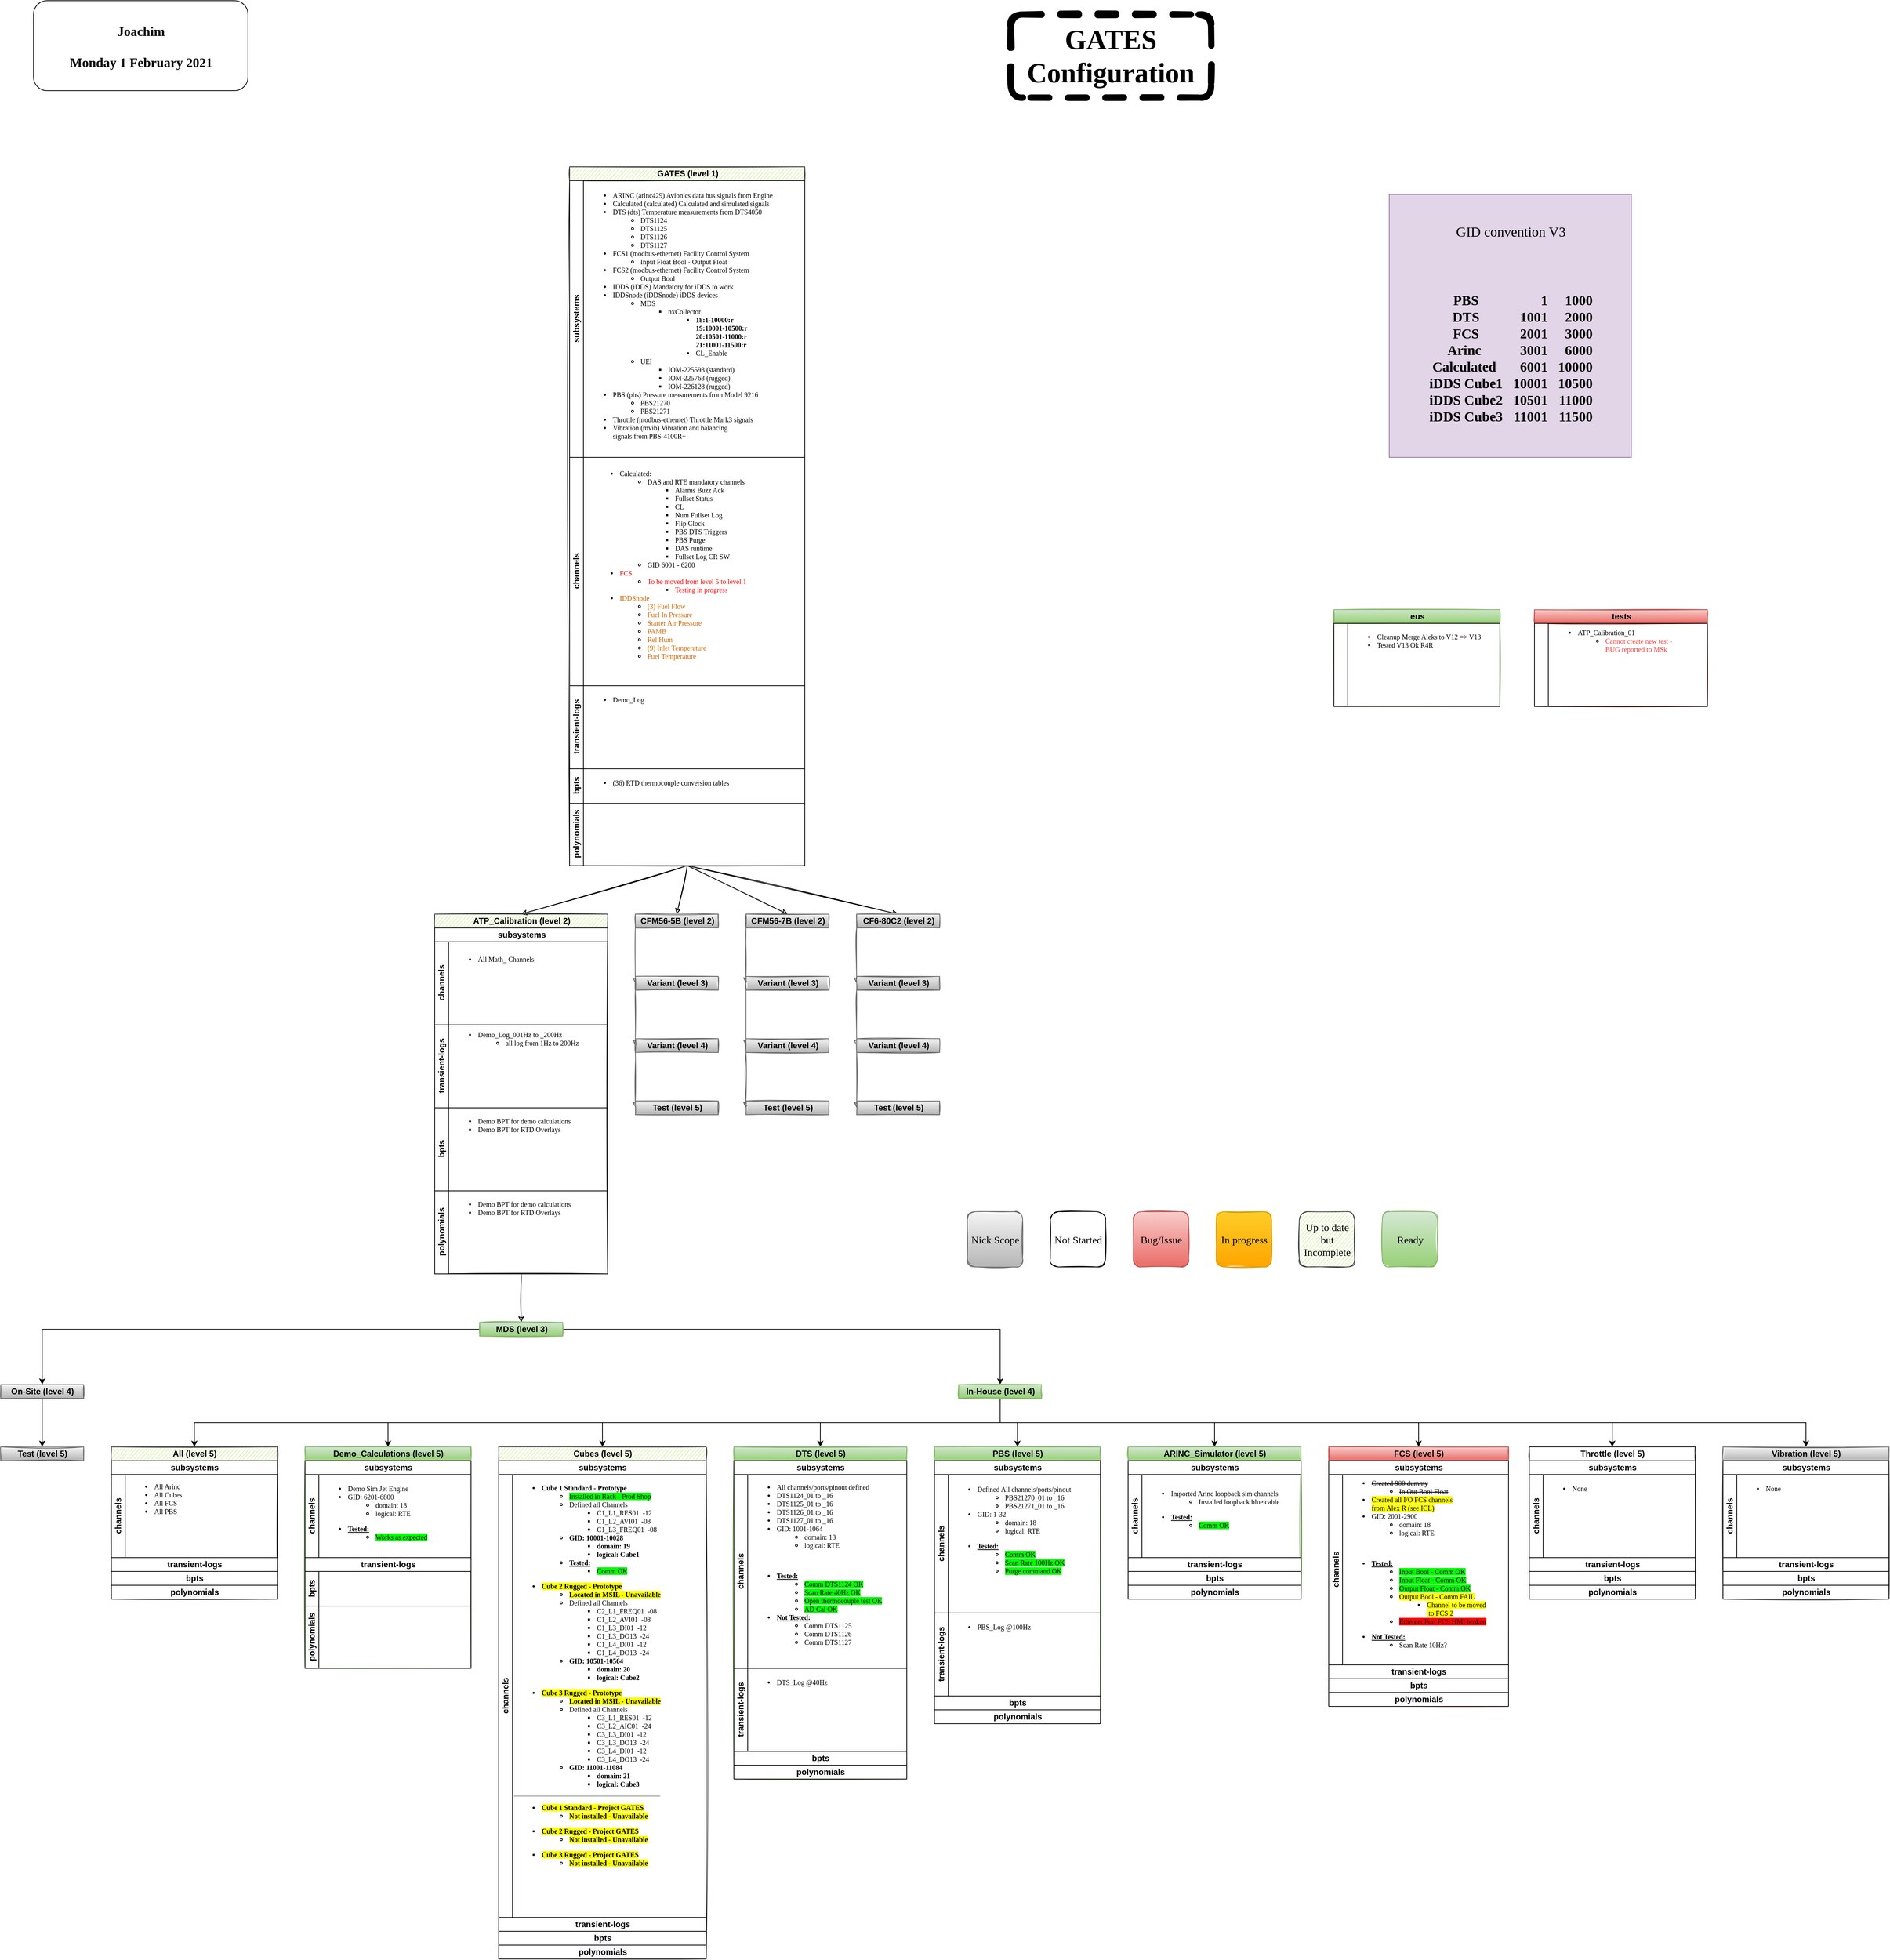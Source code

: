 <mxfile version="14.2.9" type="github">
  <diagram id="vmxHzMyDKpdMMxrAf5EO" name="Dia">
    <mxGraphModel dx="1831" dy="615" grid="1" gridSize="10" guides="1" tooltips="1" connect="1" arrows="1" fold="1" page="1" pageScale="1" pageWidth="850" pageHeight="1100" math="0" shadow="0">
      <root>
        <mxCell id="0" />
        <mxCell id="1" parent="0" />
        <mxCell id="kkweGTnIHgyPMdLUTqXh-1" style="edgeStyle=orthogonalEdgeStyle;rounded=0;orthogonalLoop=1;jettySize=auto;html=1;entryX=0.5;entryY=0;entryDx=0;entryDy=0;noEdgeStyle=1;orthogonal=1;sketch=1;sketchStyle=rough;exitX=0.5;exitY=1;exitDx=0;exitDy=0;" parent="1" source="kkweGTnIHgyPMdLUTqXh-22" target="kkweGTnIHgyPMdLUTqXh-32" edge="1">
          <mxGeometry relative="1" as="geometry" />
        </mxCell>
        <mxCell id="kkweGTnIHgyPMdLUTqXh-2" style="edgeStyle=orthogonalEdgeStyle;rounded=0;orthogonalLoop=1;jettySize=auto;html=1;entryX=0.5;entryY=0;entryDx=0;entryDy=0;noEdgeStyle=1;orthogonal=1;sketch=1;sketchStyle=rough;exitX=0.5;exitY=1;exitDx=0;exitDy=0;" parent="1" source="kkweGTnIHgyPMdLUTqXh-22" target="kkweGTnIHgyPMdLUTqXh-42" edge="1">
          <mxGeometry relative="1" as="geometry">
            <mxPoint x="-5160" y="-13663.04" as="targetPoint" />
          </mxGeometry>
        </mxCell>
        <mxCell id="kkweGTnIHgyPMdLUTqXh-3" style="edgeStyle=orthogonalEdgeStyle;rounded=0;orthogonalLoop=1;jettySize=auto;html=1;entryX=0.5;entryY=0;entryDx=0;entryDy=0;noEdgeStyle=1;orthogonal=1;sketch=1;sketchStyle=rough;exitX=0.5;exitY=1;exitDx=0;exitDy=0;" parent="1" source="kkweGTnIHgyPMdLUTqXh-22" target="kkweGTnIHgyPMdLUTqXh-115" edge="1">
          <mxGeometry relative="1" as="geometry" />
        </mxCell>
        <mxCell id="kkweGTnIHgyPMdLUTqXh-4" style="edgeStyle=orthogonalEdgeStyle;rounded=0;orthogonalLoop=1;jettySize=auto;html=1;entryX=0.5;entryY=0;entryDx=0;entryDy=0;noEdgeStyle=1;orthogonal=1;sketch=1;sketchStyle=rough;exitX=0.5;exitY=1;exitDx=0;exitDy=0;" parent="1" source="kkweGTnIHgyPMdLUTqXh-22" target="kkweGTnIHgyPMdLUTqXh-121" edge="1">
          <mxGeometry relative="1" as="geometry" />
        </mxCell>
        <mxCell id="kkweGTnIHgyPMdLUTqXh-5" style="edgeStyle=orthogonalEdgeStyle;rounded=0;orthogonalLoop=1;jettySize=auto;html=1;noEdgeStyle=1;orthogonal=1;sketch=1;sketchStyle=rough;entryX=0.5;entryY=0;entryDx=0;entryDy=0;exitX=0.5;exitY=1;exitDx=0;exitDy=0;" parent="1" source="kkweGTnIHgyPMdLUTqXh-32" target="kkweGTnIHgyPMdLUTqXh-50" edge="1">
          <mxGeometry relative="1" as="geometry">
            <mxPoint x="-1050" y="1610" as="sourcePoint" />
          </mxGeometry>
        </mxCell>
        <mxCell id="kkweGTnIHgyPMdLUTqXh-6" style="edgeStyle=orthogonalEdgeStyle;rounded=0;orthogonalLoop=1;jettySize=auto;html=1;entryX=0;entryY=0.5;entryDx=0;entryDy=0;noEdgeStyle=1;orthogonal=1;sketch=1;sketchStyle=rough;fillColor=#f5f5f5;strokeColor=#666666;gradientColor=#b3b3b3;" parent="1" source="kkweGTnIHgyPMdLUTqXh-42" target="kkweGTnIHgyPMdLUTqXh-127" edge="1">
          <mxGeometry relative="1" as="geometry" />
        </mxCell>
        <mxCell id="kkweGTnIHgyPMdLUTqXh-7" style="edgeStyle=orthogonalEdgeStyle;rounded=0;orthogonalLoop=1;jettySize=auto;html=1;entryX=0;entryY=0.5;entryDx=0;entryDy=0;noEdgeStyle=1;orthogonal=1;sketch=1;sketchStyle=rough;fillColor=#f5f5f5;strokeColor=#666666;gradientColor=#b3b3b3;" parent="1" source="kkweGTnIHgyPMdLUTqXh-115" target="kkweGTnIHgyPMdLUTqXh-145" edge="1">
          <mxGeometry relative="1" as="geometry" />
        </mxCell>
        <mxCell id="kkweGTnIHgyPMdLUTqXh-8" style="edgeStyle=orthogonalEdgeStyle;rounded=0;orthogonalLoop=1;jettySize=auto;html=1;entryX=0;entryY=0.5;entryDx=0;entryDy=0;noEdgeStyle=1;orthogonal=1;sketch=1;sketchStyle=rough;fillColor=#f5f5f5;strokeColor=#666666;gradientColor=#b3b3b3;" parent="1" source="kkweGTnIHgyPMdLUTqXh-121" target="kkweGTnIHgyPMdLUTqXh-163" edge="1">
          <mxGeometry relative="1" as="geometry" />
        </mxCell>
        <mxCell id="kkweGTnIHgyPMdLUTqXh-9" style="edgeStyle=orthogonalEdgeStyle;rounded=0;orthogonalLoop=1;jettySize=auto;html=1;entryX=0;entryY=0.5;entryDx=0;entryDy=0;noEdgeStyle=1;orthogonal=1;sketch=1;sketchStyle=rough;fillColor=#f5f5f5;strokeColor=#666666;gradientColor=#b3b3b3;" parent="1" source="kkweGTnIHgyPMdLUTqXh-127" target="kkweGTnIHgyPMdLUTqXh-133" edge="1">
          <mxGeometry relative="1" as="geometry" />
        </mxCell>
        <mxCell id="kkweGTnIHgyPMdLUTqXh-10" style="edgeStyle=orthogonalEdgeStyle;rounded=0;orthogonalLoop=1;jettySize=auto;html=1;entryX=0;entryY=0.5;entryDx=0;entryDy=0;noEdgeStyle=1;orthogonal=1;sketch=1;sketchStyle=rough;fillColor=#f5f5f5;strokeColor=#666666;gradientColor=#b3b3b3;" parent="1" source="kkweGTnIHgyPMdLUTqXh-133" target="kkweGTnIHgyPMdLUTqXh-139" edge="1">
          <mxGeometry relative="1" as="geometry" />
        </mxCell>
        <mxCell id="kkweGTnIHgyPMdLUTqXh-11" style="edgeStyle=orthogonalEdgeStyle;rounded=0;orthogonalLoop=1;jettySize=auto;html=1;entryX=0;entryY=0.5;entryDx=0;entryDy=0;noEdgeStyle=1;orthogonal=1;sketch=1;sketchStyle=rough;fillColor=#f5f5f5;strokeColor=#666666;gradientColor=#b3b3b3;" parent="1" source="kkweGTnIHgyPMdLUTqXh-145" target="kkweGTnIHgyPMdLUTqXh-151" edge="1">
          <mxGeometry relative="1" as="geometry" />
        </mxCell>
        <mxCell id="kkweGTnIHgyPMdLUTqXh-12" style="edgeStyle=orthogonalEdgeStyle;rounded=0;orthogonalLoop=1;jettySize=auto;html=1;entryX=0;entryY=0.5;entryDx=0;entryDy=0;noEdgeStyle=1;orthogonal=1;sketch=1;sketchStyle=rough;fillColor=#f5f5f5;strokeColor=#666666;gradientColor=#b3b3b3;" parent="1" source="kkweGTnIHgyPMdLUTqXh-151" target="kkweGTnIHgyPMdLUTqXh-157" edge="1">
          <mxGeometry relative="1" as="geometry" />
        </mxCell>
        <mxCell id="kkweGTnIHgyPMdLUTqXh-13" style="edgeStyle=orthogonalEdgeStyle;rounded=0;orthogonalLoop=1;jettySize=auto;html=1;entryX=0;entryY=0.5;entryDx=0;entryDy=0;noEdgeStyle=1;orthogonal=1;sketch=1;sketchStyle=rough;fillColor=#f5f5f5;strokeColor=#666666;gradientColor=#b3b3b3;" parent="1" source="kkweGTnIHgyPMdLUTqXh-163" target="kkweGTnIHgyPMdLUTqXh-169" edge="1">
          <mxGeometry relative="1" as="geometry" />
        </mxCell>
        <mxCell id="kkweGTnIHgyPMdLUTqXh-14" style="edgeStyle=orthogonalEdgeStyle;rounded=0;orthogonalLoop=1;jettySize=auto;html=1;entryX=0;entryY=0.5;entryDx=0;entryDy=0;noEdgeStyle=1;orthogonal=1;sketch=1;sketchStyle=rough;fillColor=#f5f5f5;strokeColor=#666666;gradientColor=#b3b3b3;" parent="1" source="kkweGTnIHgyPMdLUTqXh-169" target="kkweGTnIHgyPMdLUTqXh-175" edge="1">
          <mxGeometry relative="1" as="geometry" />
        </mxCell>
        <mxCell id="kkweGTnIHgyPMdLUTqXh-15" value="&lt;h1&gt;GATES Configuration&lt;/h1&gt;" style="text;html=1;fillColor=none;align=center;verticalAlign=middle;whiteSpace=wrap;rounded=1;comic=0;sketch=1;fontFamily=Comic Sans MS;fontSize=20;glass=0;strokeColor=#000000;strokeWidth=9;dashed=1;" parent="1" vertex="1">
          <mxGeometry x="1320" y="290" width="290" height="120" as="geometry" />
        </mxCell>
        <mxCell id="kkweGTnIHgyPMdLUTqXh-16" value="In progress" style="rounded=1;whiteSpace=wrap;html=1;gradientColor=#ffa500;fillColor=#ffcd28;strokeColor=#d79b00;sketch=1;fontFamily=Comic Sans MS;fontSize=15;" parent="1" vertex="1">
          <mxGeometry x="1617.5" y="2020" width="80" height="80" as="geometry" />
        </mxCell>
        <mxCell id="kkweGTnIHgyPMdLUTqXh-17" value="Bug/Issue" style="rounded=1;whiteSpace=wrap;html=1;gradientColor=#ea6b66;fillColor=#f8cecc;strokeColor=#b85450;sketch=1;fontFamily=Comic Sans MS;fontSize=15;" parent="1" vertex="1">
          <mxGeometry x="1497.5" y="2020" width="80" height="80" as="geometry" />
        </mxCell>
        <mxCell id="kkweGTnIHgyPMdLUTqXh-18" value="Nick Scope" style="rounded=1;whiteSpace=wrap;html=1;gradientColor=#b3b3b3;fillColor=#f5f5f5;strokeColor=#666666;sketch=1;fontFamily=Comic Sans MS;fontSize=15;" parent="1" vertex="1">
          <mxGeometry x="1257.5" y="2020" width="80" height="80" as="geometry" />
        </mxCell>
        <mxCell id="kkweGTnIHgyPMdLUTqXh-19" value="Ready" style="rounded=1;whiteSpace=wrap;html=1;gradientColor=#97d077;fillColor=#d5e8d4;strokeColor=#82b366;sketch=1;fontFamily=Comic Sans MS;fontSize=15;" parent="1" vertex="1">
          <mxGeometry x="1857.5" y="2020" width="80" height="80" as="geometry" />
        </mxCell>
        <mxCell id="kkweGTnIHgyPMdLUTqXh-20" value="Up to date but Incomplete" style="rounded=1;whiteSpace=wrap;html=1;fillColor=#cdeb8b;strokeColor=#36393d;sketch=1;fontFamily=Comic Sans MS;fontSize=15;" parent="1" vertex="1">
          <mxGeometry x="1737.5" y="2020" width="80" height="80" as="geometry" />
        </mxCell>
        <mxCell id="kkweGTnIHgyPMdLUTqXh-21" value="Not Started" style="rounded=1;whiteSpace=wrap;html=1;sketch=1;fontFamily=Comic Sans MS;fontSize=15;" parent="1" vertex="1">
          <mxGeometry x="1377.5" y="2020" width="80" height="80" as="geometry" />
        </mxCell>
        <mxCell id="kkweGTnIHgyPMdLUTqXh-22" value="GATES (level 1)" style="swimlane;html=1;childLayout=stackLayout;resizeParent=1;resizeParentMax=0;horizontal=1;startSize=20;horizontalStack=0;sketch=1;sketchStyle=rough;fillColor=#cdeb8b;strokeColor=#36393d;" parent="1" vertex="1">
          <mxGeometry x="682.5" y="510" width="340" height="1010" as="geometry">
            <mxRectangle x="-6290" y="680" width="120" height="20" as="alternateBounds" />
          </mxGeometry>
        </mxCell>
        <mxCell id="kkweGTnIHgyPMdLUTqXh-23" value="subsystems" style="swimlane;html=1;startSize=20;horizontal=0;" parent="kkweGTnIHgyPMdLUTqXh-22" vertex="1">
          <mxGeometry y="20" width="340" height="400" as="geometry">
            <mxRectangle y="20" width="350" height="20" as="alternateBounds" />
          </mxGeometry>
        </mxCell>
        <mxCell id="kkweGTnIHgyPMdLUTqXh-24" value="&lt;ul&gt;&lt;li&gt;ARINC (arinc429) Avionics data bus signals from Engine&lt;/li&gt;&lt;li&gt;Calculated (calculated) Calculated and simulated signals&lt;/li&gt;&lt;li&gt;DTS (dts) Temperature measurements from DTS4050&lt;/li&gt;&lt;ul&gt;&lt;li&gt;DTS1124&lt;/li&gt;&lt;li&gt;DTS1125&lt;/li&gt;&lt;li&gt;DTS1126&lt;/li&gt;&lt;li&gt;DTS1127&lt;/li&gt;&lt;/ul&gt;&lt;li&gt;FCS1 (modbus-ethernet) Facility Control System&lt;/li&gt;&lt;ul&gt;&lt;li&gt;Input Float Bool - Output Float&lt;br&gt;&lt;/li&gt;&lt;/ul&gt;&lt;li&gt;FCS2 (modbus-ethernet) Facility Control System&lt;/li&gt;&lt;ul&gt;&lt;li&gt;Output Bool&lt;br&gt;&lt;/li&gt;&lt;/ul&gt;&lt;li&gt;IDDS (iDDS) Mandatory for iDDS to work&lt;/li&gt;&lt;li&gt;IDDSnode (iDDSnode) iDDS devices&lt;/li&gt;&lt;ul&gt;&lt;li&gt;&lt;span&gt;MDS&lt;/span&gt;&lt;br&gt;&lt;/li&gt;&lt;ul&gt;&lt;li&gt;&lt;span&gt;nxCollector&lt;/span&gt;&lt;/li&gt;&lt;ul&gt;&lt;li&gt;&lt;span&gt;&lt;b&gt;18:1-10000:r &lt;br&gt;19:10001-10500:r &lt;br&gt;20:10501-11000:r &lt;br&gt;21:11001-11500:r&lt;/b&gt;&lt;br&gt;&lt;/span&gt;&lt;/li&gt;&lt;li&gt;&lt;span&gt;CL_Enable&lt;/span&gt;&lt;/li&gt;&lt;/ul&gt;&lt;/ul&gt;&lt;li&gt;&lt;span&gt;UEI&lt;/span&gt;&lt;/li&gt;&lt;ul&gt;&lt;li&gt;&lt;span&gt;IOM-225593 (standard)&lt;/span&gt;&lt;/li&gt;&lt;li&gt;&lt;span&gt;IOM-225763 (rugged)&lt;/span&gt;&lt;/li&gt;&lt;li&gt;&lt;span&gt;IOM-226128 (rugged)&lt;/span&gt;&lt;/li&gt;&lt;/ul&gt;&lt;/ul&gt;&lt;li&gt;PBS (pbs) Pressure measurements from Model 9216&lt;/li&gt;&lt;ul&gt;&lt;li&gt;PBS21270&lt;/li&gt;&lt;li&gt;PBS21271&lt;/li&gt;&lt;/ul&gt;&lt;li&gt;&lt;span&gt;Throttle (modbus-ethernet)&amp;nbsp;&lt;/span&gt;Throttle Mark3 signals&lt;br&gt;&lt;/li&gt;&lt;li&gt;Vibration&amp;nbsp;(mvib)&amp;nbsp;Vibration and balancing &lt;br&gt;signals from PBS-4100R+&lt;/li&gt;&lt;/ul&gt;" style="text;align=left;verticalAlign=middle;resizable=0;points=[];autosize=1;fontSize=10;fontFamily=Comic Sans MS;rounded=0;sketch=0;html=1;" parent="kkweGTnIHgyPMdLUTqXh-23" vertex="1">
          <mxGeometry x="20" width="320" height="390" as="geometry" />
        </mxCell>
        <mxCell id="kkweGTnIHgyPMdLUTqXh-25" value="channels" style="swimlane;html=1;startSize=20;horizontal=0;" parent="kkweGTnIHgyPMdLUTqXh-22" vertex="1">
          <mxGeometry y="420" width="340" height="330" as="geometry">
            <mxRectangle y="140" width="160" height="20" as="alternateBounds" />
          </mxGeometry>
        </mxCell>
        <mxCell id="kkweGTnIHgyPMdLUTqXh-26" value="&lt;ul&gt;&lt;li&gt;&lt;span&gt;Calculated:&amp;nbsp;&lt;/span&gt;&lt;br&gt;&lt;/li&gt;&lt;ul&gt;&lt;li&gt;DAS and RTE mandatory channels&lt;/li&gt;&lt;ul&gt;&lt;li&gt;&lt;span&gt;Alarms Buzz Ack&lt;/span&gt;&lt;br&gt;&lt;/li&gt;&lt;li&gt;Fullset Status&lt;/li&gt;&lt;li&gt;CL&lt;/li&gt;&lt;li&gt;Num Fullset Log&lt;/li&gt;&lt;li&gt;Flip Clock&lt;/li&gt;&lt;li&gt;PBS DTS Triggers&lt;/li&gt;&lt;li&gt;PBS Purge&lt;/li&gt;&lt;li&gt;DAS runtime&lt;/li&gt;&lt;li&gt;Fullset Log CR SW&lt;/li&gt;&lt;/ul&gt;&lt;li&gt;GID 6001 - 6200&lt;/li&gt;&lt;/ul&gt;&lt;li&gt;&lt;span style=&quot;color: rgb(255 , 0 , 0)&quot;&gt;FCS&lt;/span&gt;&lt;br&gt;&lt;/li&gt;&lt;ul&gt;&lt;li&gt;&lt;font color=&quot;#ff0000&quot;&gt;To be moved from level 5 to level 1&lt;/font&gt;&lt;/li&gt;&lt;ul&gt;&lt;li&gt;&lt;font color=&quot;#ff0000&quot;&gt;Testing in progress&amp;nbsp;&lt;/font&gt;&lt;/li&gt;&lt;/ul&gt;&lt;/ul&gt;&lt;li&gt;&lt;span&gt;&lt;font color=&quot;#cc6600&quot;&gt;IDDSnode&lt;/font&gt;&lt;/span&gt;&lt;/li&gt;&lt;ul&gt;&lt;li&gt;&lt;span&gt;&lt;font color=&quot;#cc6600&quot;&gt;(3) Fuel Flow&lt;/font&gt;&lt;/span&gt;&lt;/li&gt;&lt;li&gt;&lt;span&gt;&lt;font color=&quot;#cc6600&quot;&gt;Fuel In Pressure&lt;/font&gt;&lt;/span&gt;&lt;/li&gt;&lt;li&gt;&lt;span&gt;&lt;font color=&quot;#cc6600&quot;&gt;Starter Air Pressure&lt;/font&gt;&lt;/span&gt;&lt;/li&gt;&lt;li&gt;&lt;span&gt;&lt;font color=&quot;#cc6600&quot;&gt;PAMB&lt;/font&gt;&lt;/span&gt;&lt;/li&gt;&lt;li&gt;&lt;span&gt;&lt;font color=&quot;#cc6600&quot;&gt;Rel Hum&lt;/font&gt;&lt;/span&gt;&lt;/li&gt;&lt;li&gt;&lt;span&gt;&lt;font color=&quot;#cc6600&quot;&gt;(9) Inlet Temperature&lt;/font&gt;&lt;/span&gt;&lt;/li&gt;&lt;li&gt;&lt;span&gt;&lt;font color=&quot;#cc6600&quot;&gt;Fuel Temperature&lt;/font&gt;&lt;/span&gt;&lt;/li&gt;&lt;/ul&gt;&lt;/ul&gt;" style="text;align=left;verticalAlign=middle;resizable=0;points=[];autosize=1;fontSize=10;fontFamily=Comic Sans MS;rounded=0;sketch=0;html=1;" parent="kkweGTnIHgyPMdLUTqXh-25" vertex="1">
          <mxGeometry x="30" y="5" width="260" height="300" as="geometry" />
        </mxCell>
        <mxCell id="kkweGTnIHgyPMdLUTqXh-27" value="transient-logs" style="swimlane;html=1;startSize=20;horizontal=0;" parent="kkweGTnIHgyPMdLUTqXh-22" vertex="1">
          <mxGeometry y="750" width="340" height="120" as="geometry">
            <mxRectangle y="260" width="160" height="20" as="alternateBounds" />
          </mxGeometry>
        </mxCell>
        <mxCell id="kkweGTnIHgyPMdLUTqXh-28" value="&lt;ul&gt;&lt;li&gt;Demo_Log&lt;/li&gt;&lt;/ul&gt;" style="text;align=left;verticalAlign=middle;resizable=0;points=[];autosize=1;fontSize=10;fontFamily=Comic Sans MS;rounded=0;sketch=0;html=1;" parent="kkweGTnIHgyPMdLUTqXh-27" vertex="1">
          <mxGeometry x="20" width="100" height="40" as="geometry" />
        </mxCell>
        <mxCell id="kkweGTnIHgyPMdLUTqXh-29" value="&lt;span style=&quot;background-color: rgb(248 , 249 , 250)&quot;&gt;bpts&lt;/span&gt;" style="swimlane;html=1;startSize=20;horizontal=0;" parent="kkweGTnIHgyPMdLUTqXh-22" vertex="1">
          <mxGeometry y="870" width="340" height="50" as="geometry">
            <mxRectangle y="380" width="160" height="20" as="alternateBounds" />
          </mxGeometry>
        </mxCell>
        <mxCell id="kkweGTnIHgyPMdLUTqXh-30" value="&lt;ul&gt;&lt;li&gt;&lt;span&gt;(36) RTD thermocouple conversion tables&lt;/span&gt;&lt;br&gt;&lt;/li&gt;&lt;/ul&gt;" style="text;align=left;verticalAlign=middle;resizable=0;points=[];autosize=1;fontSize=10;fontFamily=Comic Sans MS;rounded=0;sketch=0;html=1;" parent="kkweGTnIHgyPMdLUTqXh-29" vertex="1">
          <mxGeometry x="20" width="250" height="40" as="geometry" />
        </mxCell>
        <mxCell id="kkweGTnIHgyPMdLUTqXh-31" value="&lt;span style=&quot;background-color: rgb(248 , 249 , 250)&quot;&gt;polynomials&lt;/span&gt;" style="swimlane;html=1;startSize=20;horizontal=0;" parent="kkweGTnIHgyPMdLUTqXh-22" vertex="1">
          <mxGeometry y="920" width="340" height="90" as="geometry">
            <mxRectangle y="550" width="350" height="20" as="alternateBounds" />
          </mxGeometry>
        </mxCell>
        <mxCell id="kkweGTnIHgyPMdLUTqXh-32" value="ATP_Calibration (level 2)" style="swimlane;html=1;childLayout=stackLayout;resizeParent=1;resizeParentMax=0;horizontal=1;startSize=20;horizontalStack=0;sketch=1;sketchStyle=rough;fillColor=#cdeb8b;strokeColor=#36393d;" parent="1" vertex="1">
          <mxGeometry x="487.5" y="1590" width="250" height="520" as="geometry">
            <mxRectangle x="-6485" y="1710" width="120" height="20" as="alternateBounds" />
          </mxGeometry>
        </mxCell>
        <mxCell id="kkweGTnIHgyPMdLUTqXh-33" value="subsystems" style="swimlane;html=1;startSize=20;horizontal=0;sketchStyle=rough;" parent="kkweGTnIHgyPMdLUTqXh-32" vertex="1" collapsed="1">
          <mxGeometry y="20" width="250" height="20" as="geometry">
            <mxRectangle y="20" width="160" height="120" as="alternateBounds" />
          </mxGeometry>
        </mxCell>
        <mxCell id="kkweGTnIHgyPMdLUTqXh-34" value="channels" style="swimlane;html=1;startSize=20;horizontal=0;sketchStyle=rough;" parent="kkweGTnIHgyPMdLUTqXh-32" vertex="1">
          <mxGeometry y="40" width="250" height="120" as="geometry">
            <mxRectangle y="40" width="160" height="20" as="alternateBounds" />
          </mxGeometry>
        </mxCell>
        <mxCell id="kkweGTnIHgyPMdLUTqXh-35" value="&lt;ul&gt;&lt;li&gt;All Math_ Channels&lt;/li&gt;&lt;/ul&gt;" style="text;align=left;verticalAlign=middle;resizable=0;points=[];autosize=1;fontSize=10;fontFamily=Comic Sans MS;rounded=0;sketch=0;html=1;" parent="kkweGTnIHgyPMdLUTqXh-34" vertex="1">
          <mxGeometry x="20" y="5" width="150" height="40" as="geometry" />
        </mxCell>
        <mxCell id="kkweGTnIHgyPMdLUTqXh-36" value="transient-logs" style="swimlane;html=1;startSize=20;horizontal=0;sketchStyle=rough;" parent="kkweGTnIHgyPMdLUTqXh-32" vertex="1">
          <mxGeometry y="160" width="250" height="120" as="geometry">
            <mxRectangle y="160" width="160" height="20" as="alternateBounds" />
          </mxGeometry>
        </mxCell>
        <mxCell id="kkweGTnIHgyPMdLUTqXh-37" value="&lt;ul&gt;&lt;li&gt;Demo_Log_001Hz to _200Hz&lt;/li&gt;&lt;ul&gt;&lt;li&gt;all log from 1Hz to 200Hz&lt;/li&gt;&lt;/ul&gt;&lt;/ul&gt;" style="text;align=left;verticalAlign=middle;resizable=0;points=[];autosize=1;fontSize=10;fontFamily=Comic Sans MS;rounded=0;sketch=0;html=1;" parent="kkweGTnIHgyPMdLUTqXh-36" vertex="1">
          <mxGeometry x="20" y="-5" width="220" height="50" as="geometry" />
        </mxCell>
        <mxCell id="kkweGTnIHgyPMdLUTqXh-38" value="&lt;span style=&quot;background-color: rgb(248 , 249 , 250)&quot;&gt;bpts&lt;/span&gt;" style="swimlane;html=1;startSize=20;horizontal=0;sketchStyle=rough;" parent="kkweGTnIHgyPMdLUTqXh-32" vertex="1">
          <mxGeometry y="280" width="250" height="120" as="geometry">
            <mxRectangle y="280" width="160" height="20" as="alternateBounds" />
          </mxGeometry>
        </mxCell>
        <mxCell id="kkweGTnIHgyPMdLUTqXh-39" value="&lt;ul&gt;&lt;li&gt;&lt;span&gt;Demo BPT for demo&amp;nbsp;&lt;/span&gt;calculations&lt;br&gt;&lt;/li&gt;&lt;li&gt;&lt;span&gt;Demo BPT for RTD Overlays&lt;/span&gt;&lt;/li&gt;&lt;/ul&gt;" style="text;align=left;verticalAlign=middle;resizable=0;points=[];autosize=1;fontSize=10;fontFamily=Comic Sans MS;rounded=0;sketch=0;html=1;" parent="kkweGTnIHgyPMdLUTqXh-38" vertex="1">
          <mxGeometry x="20" width="210" height="50" as="geometry" />
        </mxCell>
        <mxCell id="kkweGTnIHgyPMdLUTqXh-40" value="&lt;span style=&quot;background-color: rgb(248 , 249 , 250)&quot;&gt;polynomials&lt;/span&gt;" style="swimlane;html=1;startSize=20;horizontal=0;sketchStyle=rough;" parent="kkweGTnIHgyPMdLUTqXh-32" vertex="1">
          <mxGeometry y="400" width="250" height="120" as="geometry">
            <mxRectangle y="400" width="160" height="20" as="alternateBounds" />
          </mxGeometry>
        </mxCell>
        <mxCell id="kkweGTnIHgyPMdLUTqXh-41" value="&lt;ul&gt;&lt;li&gt;Demo BPT for demo calculations&lt;/li&gt;&lt;li&gt;Demo BPT for RTD Overlays&lt;/li&gt;&lt;/ul&gt;" style="text;align=left;verticalAlign=middle;resizable=0;points=[];autosize=1;fontSize=10;fontFamily=Comic Sans MS;rounded=0;sketch=0;html=1;" parent="kkweGTnIHgyPMdLUTqXh-40" vertex="1">
          <mxGeometry x="20" width="210" height="50" as="geometry" />
        </mxCell>
        <mxCell id="kkweGTnIHgyPMdLUTqXh-42" value="CFM56-5B (level 2)" style="swimlane;html=1;childLayout=stackLayout;resizeParent=1;resizeParentMax=0;horizontal=1;startSize=20;horizontalStack=0;sketch=1;sketchStyle=rough;fillColor=#f5f5f5;strokeColor=#666666;gradientColor=#b3b3b3;" parent="1" vertex="1" collapsed="1">
          <mxGeometry x="777.5" y="1590" width="120" height="20" as="geometry">
            <mxRectangle x="240" y="720" width="160" height="220" as="alternateBounds" />
          </mxGeometry>
        </mxCell>
        <mxCell id="kkweGTnIHgyPMdLUTqXh-43" value="subsystems" style="swimlane;html=1;startSize=20;horizontal=0;" parent="kkweGTnIHgyPMdLUTqXh-42" vertex="1" collapsed="1">
          <mxGeometry y="20" width="120" height="20" as="geometry">
            <mxRectangle y="20" width="160" height="120" as="alternateBounds" />
          </mxGeometry>
        </mxCell>
        <mxCell id="kkweGTnIHgyPMdLUTqXh-44" value="channels" style="swimlane;html=1;startSize=20;horizontal=0;" parent="kkweGTnIHgyPMdLUTqXh-42" vertex="1">
          <mxGeometry y="40" width="120" height="120" as="geometry">
            <mxRectangle y="140" width="200" height="20" as="alternateBounds" />
          </mxGeometry>
        </mxCell>
        <mxCell id="kkweGTnIHgyPMdLUTqXh-45" value="transient-logs" style="swimlane;html=1;startSize=20;horizontal=0;" parent="kkweGTnIHgyPMdLUTqXh-42" vertex="1" collapsed="1">
          <mxGeometry y="160" width="120" height="20" as="geometry">
            <mxRectangle y="160" width="160" height="120" as="alternateBounds" />
          </mxGeometry>
        </mxCell>
        <mxCell id="kkweGTnIHgyPMdLUTqXh-46" value="&lt;span style=&quot;background-color: rgb(248 , 249 , 250)&quot;&gt;bpts&lt;/span&gt;" style="swimlane;html=1;startSize=20;horizontal=0;" parent="kkweGTnIHgyPMdLUTqXh-42" vertex="1" collapsed="1">
          <mxGeometry y="180" width="120" height="20" as="geometry">
            <mxRectangle y="380" width="200" height="120" as="alternateBounds" />
          </mxGeometry>
        </mxCell>
        <mxCell id="kkweGTnIHgyPMdLUTqXh-47" value="&lt;span style=&quot;background-color: rgb(248 , 249 , 250)&quot;&gt;polynomials&lt;/span&gt;" style="swimlane;html=1;startSize=20;horizontal=0;" parent="kkweGTnIHgyPMdLUTqXh-42" vertex="1" collapsed="1">
          <mxGeometry y="200" width="120" height="20" as="geometry">
            <mxRectangle y="500" width="200" height="120" as="alternateBounds" />
          </mxGeometry>
        </mxCell>
        <mxCell id="kkweGTnIHgyPMdLUTqXh-48" style="edgeStyle=orthogonalEdgeStyle;rounded=0;orthogonalLoop=1;jettySize=auto;html=1;fontSize=11;" parent="1" source="kkweGTnIHgyPMdLUTqXh-50" target="kkweGTnIHgyPMdLUTqXh-182" edge="1">
          <mxGeometry relative="1" as="geometry" />
        </mxCell>
        <mxCell id="kkweGTnIHgyPMdLUTqXh-49" style="edgeStyle=orthogonalEdgeStyle;rounded=0;orthogonalLoop=1;jettySize=auto;html=1;fontSize=11;" parent="1" source="kkweGTnIHgyPMdLUTqXh-50" target="kkweGTnIHgyPMdLUTqXh-65" edge="1">
          <mxGeometry relative="1" as="geometry" />
        </mxCell>
        <mxCell id="kkweGTnIHgyPMdLUTqXh-50" value="MDS (level 3)" style="swimlane;html=1;childLayout=stackLayout;resizeParent=1;resizeParentMax=0;horizontal=1;startSize=20;horizontalStack=0;sketch=1;sketchStyle=rough;fillColor=#d5e8d4;strokeColor=#82b366;gradientColor=#97d077;" parent="1" vertex="1" collapsed="1">
          <mxGeometry x="552.5" y="2180" width="120" height="20" as="geometry">
            <mxRectangle x="-6420" y="2310" width="160" height="120" as="alternateBounds" />
          </mxGeometry>
        </mxCell>
        <mxCell id="kkweGTnIHgyPMdLUTqXh-51" value="subsystems" style="swimlane;html=1;startSize=20;horizontal=0;" parent="kkweGTnIHgyPMdLUTqXh-50" vertex="1" collapsed="1">
          <mxGeometry y="20" width="120" height="20" as="geometry">
            <mxRectangle y="20" width="160" height="120" as="alternateBounds" />
          </mxGeometry>
        </mxCell>
        <mxCell id="kkweGTnIHgyPMdLUTqXh-52" value="channels" style="swimlane;html=1;startSize=20;horizontal=0;" parent="kkweGTnIHgyPMdLUTqXh-50" vertex="1" collapsed="1">
          <mxGeometry y="40" width="120" height="20" as="geometry">
            <mxRectangle y="40" width="160" height="120" as="alternateBounds" />
          </mxGeometry>
        </mxCell>
        <mxCell id="kkweGTnIHgyPMdLUTqXh-53" value="transient-logs" style="swimlane;html=1;startSize=20;horizontal=0;" parent="kkweGTnIHgyPMdLUTqXh-50" vertex="1" collapsed="1">
          <mxGeometry y="60" width="120" height="20" as="geometry">
            <mxRectangle y="60" width="160" height="120" as="alternateBounds" />
          </mxGeometry>
        </mxCell>
        <mxCell id="kkweGTnIHgyPMdLUTqXh-54" value="&lt;span style=&quot;background-color: rgb(248 , 249 , 250)&quot;&gt;bpts&lt;/span&gt;" style="swimlane;html=1;startSize=20;horizontal=0;" parent="kkweGTnIHgyPMdLUTqXh-50" vertex="1" collapsed="1">
          <mxGeometry y="80" width="120" height="20" as="geometry">
            <mxRectangle y="380" width="200" height="120" as="alternateBounds" />
          </mxGeometry>
        </mxCell>
        <mxCell id="kkweGTnIHgyPMdLUTqXh-55" value="&lt;span style=&quot;background-color: rgb(248 , 249 , 250)&quot;&gt;polynomials&lt;/span&gt;" style="swimlane;html=1;startSize=20;horizontal=0;" parent="kkweGTnIHgyPMdLUTqXh-50" vertex="1" collapsed="1">
          <mxGeometry y="100" width="120" height="20" as="geometry">
            <mxRectangle y="500" width="200" height="120" as="alternateBounds" />
          </mxGeometry>
        </mxCell>
        <mxCell id="kkweGTnIHgyPMdLUTqXh-56" style="edgeStyle=orthogonalEdgeStyle;rounded=0;orthogonalLoop=1;jettySize=auto;html=1;exitX=0.5;exitY=1;exitDx=0;exitDy=0;entryX=0.5;entryY=0;entryDx=0;entryDy=0;fontSize=11;" parent="1" source="kkweGTnIHgyPMdLUTqXh-65" target="kkweGTnIHgyPMdLUTqXh-201" edge="1">
          <mxGeometry relative="1" as="geometry" />
        </mxCell>
        <mxCell id="kkweGTnIHgyPMdLUTqXh-57" style="edgeStyle=orthogonalEdgeStyle;rounded=0;orthogonalLoop=1;jettySize=auto;html=1;exitX=0.5;exitY=1;exitDx=0;exitDy=0;entryX=0.5;entryY=0;entryDx=0;entryDy=0;fontSize=11;" parent="1" source="kkweGTnIHgyPMdLUTqXh-65" target="kkweGTnIHgyPMdLUTqXh-71" edge="1">
          <mxGeometry relative="1" as="geometry" />
        </mxCell>
        <mxCell id="kkweGTnIHgyPMdLUTqXh-58" style="edgeStyle=orthogonalEdgeStyle;rounded=0;orthogonalLoop=1;jettySize=auto;html=1;exitX=0.5;exitY=1;exitDx=0;exitDy=0;entryX=0.5;entryY=0;entryDx=0;entryDy=0;fontSize=11;" parent="1" source="kkweGTnIHgyPMdLUTqXh-65" target="kkweGTnIHgyPMdLUTqXh-78" edge="1">
          <mxGeometry relative="1" as="geometry" />
        </mxCell>
        <mxCell id="kkweGTnIHgyPMdLUTqXh-59" style="edgeStyle=orthogonalEdgeStyle;rounded=0;orthogonalLoop=1;jettySize=auto;html=1;exitX=0.5;exitY=1;exitDx=0;exitDy=0;entryX=0.5;entryY=0;entryDx=0;entryDy=0;fontSize=11;" parent="1" source="kkweGTnIHgyPMdLUTqXh-65" target="kkweGTnIHgyPMdLUTqXh-85" edge="1">
          <mxGeometry relative="1" as="geometry" />
        </mxCell>
        <mxCell id="kkweGTnIHgyPMdLUTqXh-60" style="edgeStyle=orthogonalEdgeStyle;rounded=0;orthogonalLoop=1;jettySize=auto;html=1;exitX=0.5;exitY=1;exitDx=0;exitDy=0;entryX=0.5;entryY=0;entryDx=0;entryDy=0;fontSize=11;" parent="1" source="kkweGTnIHgyPMdLUTqXh-65" target="kkweGTnIHgyPMdLUTqXh-93" edge="1">
          <mxGeometry relative="1" as="geometry" />
        </mxCell>
        <mxCell id="kkweGTnIHgyPMdLUTqXh-61" style="edgeStyle=orthogonalEdgeStyle;rounded=0;orthogonalLoop=1;jettySize=auto;html=1;exitX=0.5;exitY=1;exitDx=0;exitDy=0;entryX=0.5;entryY=0;entryDx=0;entryDy=0;fontSize=11;" parent="1" source="kkweGTnIHgyPMdLUTqXh-65" target="kkweGTnIHgyPMdLUTqXh-101" edge="1">
          <mxGeometry relative="1" as="geometry" />
        </mxCell>
        <mxCell id="kkweGTnIHgyPMdLUTqXh-62" style="edgeStyle=orthogonalEdgeStyle;rounded=0;orthogonalLoop=1;jettySize=auto;html=1;exitX=0.5;exitY=1;exitDx=0;exitDy=0;entryX=0.5;entryY=0;entryDx=0;entryDy=0;fontSize=11;" parent="1" source="kkweGTnIHgyPMdLUTqXh-65" target="kkweGTnIHgyPMdLUTqXh-108" edge="1">
          <mxGeometry relative="1" as="geometry" />
        </mxCell>
        <mxCell id="kkweGTnIHgyPMdLUTqXh-63" style="edgeStyle=orthogonalEdgeStyle;rounded=0;orthogonalLoop=1;jettySize=auto;html=1;exitX=0.5;exitY=1;exitDx=0;exitDy=0;entryX=0.5;entryY=0;entryDx=0;entryDy=0;fontSize=11;" parent="1" source="kkweGTnIHgyPMdLUTqXh-65" target="kkweGTnIHgyPMdLUTqXh-194" edge="1">
          <mxGeometry relative="1" as="geometry" />
        </mxCell>
        <mxCell id="kkweGTnIHgyPMdLUTqXh-64" style="edgeStyle=orthogonalEdgeStyle;rounded=0;orthogonalLoop=1;jettySize=auto;html=1;exitX=0.5;exitY=1;exitDx=0;exitDy=0;fontSize=11;" parent="1" source="kkweGTnIHgyPMdLUTqXh-65" target="kkweGTnIHgyPMdLUTqXh-208" edge="1">
          <mxGeometry relative="1" as="geometry" />
        </mxCell>
        <mxCell id="kkweGTnIHgyPMdLUTqXh-65" value="In-House (level 4)" style="swimlane;html=1;childLayout=stackLayout;resizeParent=1;resizeParentMax=0;horizontal=1;startSize=20;horizontalStack=0;sketch=1;sketchStyle=rough;gradientColor=#97d077;fillColor=#d5e8d4;strokeColor=#82b366;" parent="1" vertex="1" collapsed="1">
          <mxGeometry x="1245" y="2270" width="120" height="20" as="geometry">
            <mxRectangle x="670" y="250" width="160" height="120" as="alternateBounds" />
          </mxGeometry>
        </mxCell>
        <mxCell id="kkweGTnIHgyPMdLUTqXh-66" value="subsystems" style="swimlane;html=1;startSize=20;horizontal=0;" parent="kkweGTnIHgyPMdLUTqXh-65" vertex="1" collapsed="1">
          <mxGeometry y="20" width="120" height="20" as="geometry">
            <mxRectangle y="20" width="160" height="120" as="alternateBounds" />
          </mxGeometry>
        </mxCell>
        <mxCell id="kkweGTnIHgyPMdLUTqXh-67" value="channels" style="swimlane;html=1;startSize=20;horizontal=0;" parent="kkweGTnIHgyPMdLUTqXh-65" vertex="1" collapsed="1">
          <mxGeometry y="40" width="120" height="20" as="geometry">
            <mxRectangle y="40" width="160" height="120" as="alternateBounds" />
          </mxGeometry>
        </mxCell>
        <mxCell id="kkweGTnIHgyPMdLUTqXh-68" value="transient-logs" style="swimlane;html=1;startSize=20;horizontal=0;" parent="kkweGTnIHgyPMdLUTqXh-65" vertex="1" collapsed="1">
          <mxGeometry y="60" width="120" height="20" as="geometry">
            <mxRectangle y="60" width="160" height="120" as="alternateBounds" />
          </mxGeometry>
        </mxCell>
        <mxCell id="kkweGTnIHgyPMdLUTqXh-69" value="&lt;span style=&quot;background-color: rgb(248 , 249 , 250)&quot;&gt;bpts&lt;/span&gt;" style="swimlane;html=1;startSize=20;horizontal=0;" parent="kkweGTnIHgyPMdLUTqXh-65" vertex="1" collapsed="1">
          <mxGeometry y="80" width="120" height="20" as="geometry">
            <mxRectangle y="380" width="200" height="120" as="alternateBounds" />
          </mxGeometry>
        </mxCell>
        <mxCell id="kkweGTnIHgyPMdLUTqXh-70" value="&lt;span style=&quot;background-color: rgb(248 , 249 , 250)&quot;&gt;polynomials&lt;/span&gt;" style="swimlane;html=1;startSize=20;horizontal=0;" parent="kkweGTnIHgyPMdLUTqXh-65" vertex="1" collapsed="1">
          <mxGeometry y="100" width="120" height="20" as="geometry">
            <mxRectangle y="500" width="200" height="120" as="alternateBounds" />
          </mxGeometry>
        </mxCell>
        <mxCell id="kkweGTnIHgyPMdLUTqXh-71" value="Demo_Calculations (level 5)" style="swimlane;html=1;childLayout=stackLayout;resizeParent=1;resizeParentMax=0;horizontal=1;startSize=20;horizontalStack=0;sketch=1;sketchStyle=rough;rounded=0;gradientColor=#97d077;fillColor=#d5e8d4;strokeColor=#82b366;" parent="1" vertex="1">
          <mxGeometry x="300" y="2360" width="240" height="320" as="geometry">
            <mxRectangle x="-8090" y="2510" width="120" height="20" as="alternateBounds" />
          </mxGeometry>
        </mxCell>
        <mxCell id="kkweGTnIHgyPMdLUTqXh-72" value="subsystems" style="swimlane;html=1;startSize=20;horizontal=0;" parent="kkweGTnIHgyPMdLUTqXh-71" vertex="1" collapsed="1">
          <mxGeometry y="20" width="240" height="20" as="geometry">
            <mxRectangle y="20" width="160" height="120" as="alternateBounds" />
          </mxGeometry>
        </mxCell>
        <mxCell id="kkweGTnIHgyPMdLUTqXh-73" value="channels" style="swimlane;html=1;startSize=20;horizontal=0;" parent="kkweGTnIHgyPMdLUTqXh-71" vertex="1">
          <mxGeometry y="40" width="240" height="120" as="geometry">
            <mxRectangle y="40" width="160" height="20" as="alternateBounds" />
          </mxGeometry>
        </mxCell>
        <mxCell id="kkweGTnIHgyPMdLUTqXh-74" value="&lt;ul&gt;&lt;li&gt;Demo Sim Jet Engine&lt;/li&gt;&lt;li&gt;&lt;span&gt;GID: 6201-6800&lt;/span&gt;&lt;/li&gt;&lt;ul&gt;&lt;li&gt;domain: 18&lt;/li&gt;&lt;li&gt;logical: RTE&lt;/li&gt;&lt;/ul&gt;&lt;/ul&gt;&lt;div&gt;&lt;ul&gt;&lt;li&gt;&lt;b&gt;&lt;u&gt;Tested:&lt;/u&gt;&lt;/b&gt;&lt;/li&gt;&lt;ul&gt;&lt;li&gt;&lt;span style=&quot;background-color: rgb(0 , 255 , 0)&quot;&gt;Wo&lt;/span&gt;&lt;span style=&quot;background-color: rgb(0 , 255 , 0)&quot;&gt;rks as&amp;nbsp;expected&lt;/span&gt;&lt;/li&gt;&lt;/ul&gt;&lt;/ul&gt;&lt;/div&gt;" style="text;align=left;verticalAlign=middle;resizable=0;points=[];autosize=1;fontSize=10;fontFamily=Comic Sans MS;rounded=0;sketch=0;html=1;comic=0;" parent="kkweGTnIHgyPMdLUTqXh-73" vertex="1">
          <mxGeometry x="20" y="-1.421e-14" width="190" height="110" as="geometry" />
        </mxCell>
        <mxCell id="kkweGTnIHgyPMdLUTqXh-75" value="transient-logs" style="swimlane;html=1;startSize=20;horizontal=0;" parent="kkweGTnIHgyPMdLUTqXh-71" vertex="1" collapsed="1">
          <mxGeometry y="160" width="240" height="20" as="geometry">
            <mxRectangle y="60" width="160" height="120" as="alternateBounds" />
          </mxGeometry>
        </mxCell>
        <mxCell id="kkweGTnIHgyPMdLUTqXh-76" value="&lt;span style=&quot;background-color: rgb(248 , 249 , 250)&quot;&gt;bpts&lt;/span&gt;" style="swimlane;html=1;startSize=20;horizontal=0;" parent="kkweGTnIHgyPMdLUTqXh-71" vertex="1">
          <mxGeometry y="180" width="240" height="50" as="geometry">
            <mxRectangle y="180" width="240" height="20" as="alternateBounds" />
          </mxGeometry>
        </mxCell>
        <mxCell id="kkweGTnIHgyPMdLUTqXh-77" value="&lt;span style=&quot;background-color: rgb(248 , 249 , 250)&quot;&gt;polynomials&lt;/span&gt;" style="swimlane;html=1;startSize=20;horizontal=0;" parent="kkweGTnIHgyPMdLUTqXh-71" vertex="1">
          <mxGeometry y="230" width="240" height="90" as="geometry">
            <mxRectangle y="300" width="240" height="20" as="alternateBounds" />
          </mxGeometry>
        </mxCell>
        <mxCell id="kkweGTnIHgyPMdLUTqXh-78" value="Cubes (level 5)" style="swimlane;html=1;childLayout=stackLayout;resizeParent=1;resizeParentMax=0;horizontal=1;startSize=20;horizontalStack=0;sketch=1;sketchStyle=rough;fillColor=#cdeb8b;strokeColor=#36393d;" parent="1" vertex="1">
          <mxGeometry x="580" y="2360" width="300" height="740" as="geometry">
            <mxRectangle x="-7810" y="2510" width="120" height="20" as="alternateBounds" />
          </mxGeometry>
        </mxCell>
        <mxCell id="kkweGTnIHgyPMdLUTqXh-79" value="subsystems" style="swimlane;html=1;startSize=20;horizontal=0;" parent="kkweGTnIHgyPMdLUTqXh-78" vertex="1" collapsed="1">
          <mxGeometry y="20" width="300" height="20" as="geometry">
            <mxRectangle y="20" width="160" height="120" as="alternateBounds" />
          </mxGeometry>
        </mxCell>
        <mxCell id="kkweGTnIHgyPMdLUTqXh-80" value="channels" style="swimlane;html=1;startSize=20;horizontal=0;" parent="kkweGTnIHgyPMdLUTqXh-78" vertex="1">
          <mxGeometry y="40" width="300" height="640" as="geometry">
            <mxRectangle y="40" width="160" height="20" as="alternateBounds" />
          </mxGeometry>
        </mxCell>
        <mxCell id="kkweGTnIHgyPMdLUTqXh-81" value="&lt;p style=&quot;line-height: 150%&quot;&gt;&lt;/p&gt;&lt;ul&gt;&lt;li&gt;&lt;b&gt;Cube 1 Standard - Prototype&lt;/b&gt;&lt;/li&gt;&lt;ul&gt;&lt;li&gt;&lt;span style=&quot;background-color: rgb(0 , 255 , 0)&quot;&gt;Installed in Rack - Prod Shop&lt;/span&gt;&lt;/li&gt;&lt;li&gt;Defined all Channels&lt;/li&gt;&lt;ul&gt;&lt;li&gt;C1_L1_RES01&amp;nbsp; -12&lt;/li&gt;&lt;li&gt;C1_L2_AVI01&amp;nbsp; -08&lt;/li&gt;&lt;li&gt;C1_L3_FREQ01&amp;nbsp; -08&lt;/li&gt;&lt;/ul&gt;&lt;li&gt;&lt;b&gt;GID: 10001-10028&lt;/b&gt;&lt;/li&gt;&lt;ul&gt;&lt;li&gt;&lt;b&gt;domain: 19&lt;/b&gt;&lt;/li&gt;&lt;li&gt;&lt;b&gt;logical: Cube1&lt;/b&gt;&lt;/li&gt;&lt;/ul&gt;&lt;li&gt;&lt;b&gt;&lt;u&gt;Tested:&lt;/u&gt;&lt;/b&gt;&lt;/li&gt;&lt;ul&gt;&lt;li&gt;&lt;span style=&quot;background-color: rgb(0 , 255 , 0)&quot;&gt;Comm OK&lt;/span&gt;&lt;/li&gt;&lt;/ul&gt;&lt;/ul&gt;&lt;/ul&gt;&lt;ul&gt;&lt;li&gt;&lt;span style=&quot;background-color: rgb(255 , 255 , 0)&quot;&gt;&lt;b&gt;Cube 2 Rugged - Prototype&lt;/b&gt;&lt;/span&gt;&lt;br&gt;&lt;/li&gt;&lt;ul&gt;&lt;li&gt;&lt;span style=&quot;background-color: rgb(255 , 255 , 0)&quot;&gt;&lt;b&gt;Located in MSIL - Unavailable&lt;/b&gt;&lt;/span&gt;&lt;/li&gt;&lt;li&gt;Defined all Channels&lt;/li&gt;&lt;ul&gt;&lt;li&gt;C2_L1_FREQ01&amp;nbsp; -08&lt;/li&gt;&lt;li&gt;C1_L2_AVI01&amp;nbsp; -08&lt;/li&gt;&lt;li&gt;C1_L3_DI01&amp;nbsp; -12&lt;/li&gt;&lt;li&gt;C1_L3_DO13&amp;nbsp; -24&lt;/li&gt;&lt;li&gt;C1_L4_DI01&amp;nbsp; -12&lt;/li&gt;&lt;li&gt;C1_L4_DO13&amp;nbsp; -24&lt;/li&gt;&lt;/ul&gt;&lt;li&gt;&lt;b&gt;GID: 10501-10564&lt;/b&gt;&lt;/li&gt;&lt;ul&gt;&lt;li&gt;&lt;b&gt;domain: 20&lt;/b&gt;&lt;/li&gt;&lt;li&gt;&lt;b&gt;logical: Cube2&lt;/b&gt;&lt;/li&gt;&lt;/ul&gt;&lt;/ul&gt;&lt;/ul&gt;&lt;ul&gt;&lt;li&gt;&lt;span style=&quot;background-color: rgb(255 , 255 , 0)&quot;&gt;&lt;b&gt;Cube 3 Rugged - Prototype&lt;/b&gt;&lt;/span&gt;&lt;br&gt;&lt;/li&gt;&lt;ul&gt;&lt;li&gt;&lt;span style=&quot;background-color: rgb(255 , 255 , 0)&quot;&gt;&lt;b&gt;Located in MSIL - Unavailable&lt;/b&gt;&lt;/span&gt;&lt;/li&gt;&lt;/ul&gt;&lt;ul&gt;&lt;li&gt;Defined all Channels&lt;/li&gt;&lt;ul&gt;&lt;li&gt;C3_L1_RES01&amp;nbsp; -12&lt;/li&gt;&lt;li&gt;C3_L2_AIC01&amp;nbsp; -24&lt;/li&gt;&lt;li&gt;C3_L3_DI01&amp;nbsp; -12&lt;/li&gt;&lt;li&gt;C3_L3_DO13&amp;nbsp; -24&lt;/li&gt;&lt;li&gt;C3_L4_DI01&amp;nbsp; -12&lt;/li&gt;&lt;li&gt;C3_L4_DO13&amp;nbsp; -24&lt;/li&gt;&lt;/ul&gt;&lt;li&gt;&lt;b&gt;GID: 11001-11084&lt;/b&gt;&lt;/li&gt;&lt;ul&gt;&lt;li&gt;&lt;b&gt;domain: 21&lt;/b&gt;&lt;/li&gt;&lt;li&gt;&lt;b&gt;logical: Cube3&lt;/b&gt;&lt;/li&gt;&lt;/ul&gt;&lt;/ul&gt;&lt;/ul&gt;&lt;div&gt;&lt;hr&gt;&lt;/div&gt;&lt;ul&gt;&lt;li&gt;&lt;b style=&quot;background-color: rgb(255 , 255 , 0)&quot;&gt;Cube 1 Standard - Project GATES&lt;/b&gt;&lt;/li&gt;&lt;ul&gt;&lt;li&gt;&lt;b style=&quot;background-color: rgb(255 , 255 , 0)&quot;&gt;Not installed - Unavailable&lt;/b&gt;&lt;/li&gt;&lt;/ul&gt;&lt;/ul&gt;&lt;ul&gt;&lt;li&gt;&lt;span style=&quot;background-color: rgb(255 , 255 , 0)&quot;&gt;&lt;b&gt;Cube 2 Rugged&amp;nbsp;&lt;b&gt;- Project GATES&lt;/b&gt;&lt;/b&gt;&lt;/span&gt;&lt;br&gt;&lt;/li&gt;&lt;ul&gt;&lt;li&gt;&lt;b style=&quot;background-color: rgb(255 , 255 , 0)&quot;&gt;Not installed - Unavailable&lt;/b&gt;&lt;/li&gt;&lt;/ul&gt;&lt;/ul&gt;&lt;ul&gt;&lt;li&gt;&lt;b style=&quot;background-color: rgb(255 , 255 , 0)&quot;&gt;Cube 3 Rugged&amp;nbsp;&lt;b&gt;- Project GATES&lt;/b&gt;&lt;/b&gt;&lt;/li&gt;&lt;ul&gt;&lt;li&gt;&lt;b style=&quot;background-color: rgb(255 , 255 , 0)&quot;&gt;Not installed - Unavailable&lt;/b&gt;&lt;/li&gt;&lt;/ul&gt;&lt;/ul&gt;&lt;p&gt;&lt;/p&gt;" style="text;align=left;verticalAlign=middle;resizable=0;points=[];autosize=1;fontSize=10;fontFamily=Comic Sans MS;rounded=0;sketch=0;html=1;" parent="kkweGTnIHgyPMdLUTqXh-80" vertex="1">
          <mxGeometry x="20" width="250" height="580" as="geometry" />
        </mxCell>
        <mxCell id="kkweGTnIHgyPMdLUTqXh-82" value="transient-logs" style="swimlane;html=1;startSize=20;horizontal=0;" parent="kkweGTnIHgyPMdLUTqXh-78" vertex="1" collapsed="1">
          <mxGeometry y="680" width="300" height="20" as="geometry">
            <mxRectangle y="60" width="160" height="120" as="alternateBounds" />
          </mxGeometry>
        </mxCell>
        <mxCell id="kkweGTnIHgyPMdLUTqXh-83" value="&lt;span style=&quot;background-color: rgb(248 , 249 , 250)&quot;&gt;bpts&lt;/span&gt;" style="swimlane;html=1;startSize=20;horizontal=0;" parent="kkweGTnIHgyPMdLUTqXh-78" vertex="1" collapsed="1">
          <mxGeometry y="700" width="300" height="20" as="geometry">
            <mxRectangle y="380" width="200" height="120" as="alternateBounds" />
          </mxGeometry>
        </mxCell>
        <mxCell id="kkweGTnIHgyPMdLUTqXh-84" value="&lt;span style=&quot;background-color: rgb(248 , 249 , 250)&quot;&gt;polynomials&lt;/span&gt;" style="swimlane;html=1;startSize=20;horizontal=0;" parent="kkweGTnIHgyPMdLUTqXh-78" vertex="1" collapsed="1">
          <mxGeometry y="720" width="300" height="20" as="geometry">
            <mxRectangle y="500" width="200" height="120" as="alternateBounds" />
          </mxGeometry>
        </mxCell>
        <mxCell id="kkweGTnIHgyPMdLUTqXh-85" value="DTS (level 5)" style="swimlane;html=1;childLayout=stackLayout;resizeParent=1;resizeParentMax=0;horizontal=1;startSize=20;horizontalStack=0;sketch=1;sketchStyle=rough;gradientColor=#97d077;fillColor=#d5e8d4;strokeColor=#82b366;" parent="1" vertex="1">
          <mxGeometry x="920" y="2360" width="250" height="480" as="geometry">
            <mxRectangle x="-7490" y="2510" width="120" height="20" as="alternateBounds" />
          </mxGeometry>
        </mxCell>
        <mxCell id="kkweGTnIHgyPMdLUTqXh-86" value="subsystems" style="swimlane;html=1;startSize=20;horizontal=0;" parent="kkweGTnIHgyPMdLUTqXh-85" vertex="1" collapsed="1">
          <mxGeometry y="20" width="250" height="20" as="geometry">
            <mxRectangle y="20" width="160" height="120" as="alternateBounds" />
          </mxGeometry>
        </mxCell>
        <mxCell id="kkweGTnIHgyPMdLUTqXh-87" value="channels" style="swimlane;html=1;startSize=20;horizontal=0;" parent="kkweGTnIHgyPMdLUTqXh-85" vertex="1">
          <mxGeometry y="40" width="250" height="280" as="geometry">
            <mxRectangle y="40" width="160" height="20" as="alternateBounds" />
          </mxGeometry>
        </mxCell>
        <mxCell id="kkweGTnIHgyPMdLUTqXh-88" value="&lt;ul&gt;&lt;li&gt;All channels/ports/pinout defined&lt;/li&gt;&lt;li&gt;DTS1124_01 to _16&lt;/li&gt;&lt;li&gt;DTS1125_01 to _16&lt;/li&gt;&lt;li&gt;DTS1126_01 to _16&lt;/li&gt;&lt;li&gt;DTS1127_01 to _16&lt;/li&gt;&lt;li&gt;GID: 1001-1064&lt;/li&gt;&lt;ul&gt;&lt;li&gt;domain: 18&lt;/li&gt;&lt;li&gt;logical: RTE&lt;/li&gt;&lt;/ul&gt;&lt;/ul&gt;&lt;div&gt;&lt;br&gt;&lt;/div&gt;&lt;ul&gt;&lt;li&gt;&lt;b&gt;&lt;u&gt;Tested:&lt;/u&gt;&lt;/b&gt;&lt;/li&gt;&lt;ul&gt;&lt;li&gt;&lt;span style=&quot;background-color: rgb(0 , 255 , 0)&quot;&gt;Comm DTS1124 OK&lt;/span&gt;&lt;/li&gt;&lt;li&gt;&lt;span style=&quot;background-color: rgb(0 , 255 , 0)&quot;&gt;Scan Rate 40Hz OK&lt;/span&gt;&lt;/li&gt;&lt;li&gt;&lt;span style=&quot;background-color: rgb(0 , 255 , 0)&quot;&gt;Open thermocouple test OK&lt;/span&gt;&lt;/li&gt;&lt;li&gt;&lt;span style=&quot;background-color: rgb(0 , 255 , 0)&quot;&gt;AD Cal OK&lt;/span&gt;&lt;/li&gt;&lt;/ul&gt;&lt;li&gt;&lt;b&gt;&lt;u&gt;Not Tested:&lt;/u&gt;&lt;/b&gt;&lt;/li&gt;&lt;ul&gt;&lt;li&gt;Comm DTS1125&lt;/li&gt;&lt;li&gt;Comm DTS1126&lt;/li&gt;&lt;li&gt;Comm DTS1127&lt;/li&gt;&lt;/ul&gt;&lt;/ul&gt;" style="text;align=left;verticalAlign=middle;resizable=0;points=[];autosize=1;fontSize=10;fontFamily=Comic Sans MS;rounded=0;sketch=0;html=1;" parent="kkweGTnIHgyPMdLUTqXh-87" vertex="1">
          <mxGeometry x="20" width="230" height="260" as="geometry" />
        </mxCell>
        <mxCell id="kkweGTnIHgyPMdLUTqXh-89" value="transient-logs" style="swimlane;html=1;startSize=20;horizontal=0;" parent="kkweGTnIHgyPMdLUTqXh-85" vertex="1">
          <mxGeometry y="320" width="250" height="120" as="geometry">
            <mxRectangle y="320" width="250" height="20" as="alternateBounds" />
          </mxGeometry>
        </mxCell>
        <mxCell id="kkweGTnIHgyPMdLUTqXh-90" value="&lt;ul&gt;&lt;li&gt;DTS_Log @40Hz&lt;/li&gt;&lt;/ul&gt;" style="text;align=left;verticalAlign=middle;resizable=0;points=[];autosize=1;fontSize=10;fontFamily=Comic Sans MS;rounded=0;sketch=0;html=1;" parent="kkweGTnIHgyPMdLUTqXh-89" vertex="1">
          <mxGeometry x="20" width="140" height="40" as="geometry" />
        </mxCell>
        <mxCell id="kkweGTnIHgyPMdLUTqXh-91" value="&lt;span style=&quot;background-color: rgb(248 , 249 , 250)&quot;&gt;bpts&lt;/span&gt;" style="swimlane;html=1;startSize=20;horizontal=0;" parent="kkweGTnIHgyPMdLUTqXh-85" vertex="1" collapsed="1">
          <mxGeometry y="440" width="250" height="20" as="geometry">
            <mxRectangle y="380" width="200" height="120" as="alternateBounds" />
          </mxGeometry>
        </mxCell>
        <mxCell id="kkweGTnIHgyPMdLUTqXh-92" value="&lt;span style=&quot;background-color: rgb(248 , 249 , 250)&quot;&gt;polynomials&lt;/span&gt;" style="swimlane;html=1;startSize=20;horizontal=0;" parent="kkweGTnIHgyPMdLUTqXh-85" vertex="1" collapsed="1">
          <mxGeometry y="460" width="250" height="20" as="geometry">
            <mxRectangle y="500" width="200" height="120" as="alternateBounds" />
          </mxGeometry>
        </mxCell>
        <mxCell id="kkweGTnIHgyPMdLUTqXh-93" value="PBS (level 5)" style="swimlane;html=1;childLayout=stackLayout;resizeParent=1;resizeParentMax=0;horizontal=1;startSize=20;horizontalStack=0;sketch=1;sketchStyle=rough;gradientColor=#97d077;fillColor=#d5e8d4;strokeColor=#82b366;" parent="1" vertex="1">
          <mxGeometry x="1210" y="2360" width="240" height="400" as="geometry">
            <mxRectangle x="-7210" y="2510" width="240" height="20" as="alternateBounds" />
          </mxGeometry>
        </mxCell>
        <mxCell id="kkweGTnIHgyPMdLUTqXh-94" value="subsystems" style="swimlane;html=1;startSize=20;horizontal=0;" parent="kkweGTnIHgyPMdLUTqXh-93" vertex="1" collapsed="1">
          <mxGeometry y="20" width="240" height="20" as="geometry">
            <mxRectangle y="20" width="160" height="120" as="alternateBounds" />
          </mxGeometry>
        </mxCell>
        <mxCell id="kkweGTnIHgyPMdLUTqXh-95" value="channels" style="swimlane;html=1;startSize=20;horizontal=0;" parent="kkweGTnIHgyPMdLUTqXh-93" vertex="1">
          <mxGeometry y="40" width="240" height="200" as="geometry">
            <mxRectangle y="40" width="160" height="20" as="alternateBounds" />
          </mxGeometry>
        </mxCell>
        <mxCell id="kkweGTnIHgyPMdLUTqXh-96" value="&lt;ul&gt;&lt;li&gt;Defined All channels/ports/pinout&lt;/li&gt;&lt;ul&gt;&lt;li&gt;PBS21270_01 to _16&lt;/li&gt;&lt;li&gt;PBS21271_01 to _16&lt;/li&gt;&lt;/ul&gt;&lt;li&gt;&lt;span&gt;GID: 1-32&lt;/span&gt;&lt;br&gt;&lt;/li&gt;&lt;ul&gt;&lt;li&gt;domain: 18&lt;/li&gt;&lt;li&gt;logical: RTE&lt;/li&gt;&lt;/ul&gt;&lt;/ul&gt;&lt;div&gt;&lt;ul&gt;&lt;li&gt;&lt;b&gt;&lt;u&gt;Tested:&lt;/u&gt;&lt;/b&gt;&lt;/li&gt;&lt;ul&gt;&lt;li&gt;&lt;span style=&quot;background-color: rgb(0 , 255 , 0)&quot;&gt;Comm OK&lt;/span&gt;&lt;/li&gt;&lt;li&gt;&lt;span style=&quot;background-color: rgb(0 , 255 , 0)&quot;&gt;Scan Rate 100Hz OK&lt;/span&gt;&lt;/li&gt;&lt;li&gt;&lt;span style=&quot;background-color: rgb(0 , 255 , 0)&quot;&gt;Purge command OK&lt;/span&gt;&lt;/li&gt;&lt;/ul&gt;&lt;/ul&gt;&lt;/div&gt;" style="text;align=left;verticalAlign=middle;resizable=0;points=[];autosize=1;fontSize=10;fontFamily=Comic Sans MS;rounded=0;sketch=0;html=1;" parent="kkweGTnIHgyPMdLUTqXh-95" vertex="1">
          <mxGeometry x="20" width="210" height="160" as="geometry" />
        </mxCell>
        <mxCell id="kkweGTnIHgyPMdLUTqXh-97" value="transient-logs" style="swimlane;html=1;startSize=20;horizontal=0;" parent="kkweGTnIHgyPMdLUTqXh-93" vertex="1">
          <mxGeometry y="240" width="240" height="120" as="geometry">
            <mxRectangle y="240" width="240" height="20" as="alternateBounds" />
          </mxGeometry>
        </mxCell>
        <mxCell id="kkweGTnIHgyPMdLUTqXh-98" value="&lt;ul&gt;&lt;li&gt;PBS_Log @100Hz&lt;/li&gt;&lt;/ul&gt;" style="text;align=left;verticalAlign=middle;resizable=0;points=[];autosize=1;fontSize=10;fontFamily=Comic Sans MS;rounded=0;sketch=0;html=1;" parent="kkweGTnIHgyPMdLUTqXh-97" vertex="1">
          <mxGeometry x="20" width="140" height="40" as="geometry" />
        </mxCell>
        <mxCell id="kkweGTnIHgyPMdLUTqXh-99" value="&lt;span style=&quot;background-color: rgb(248 , 249 , 250)&quot;&gt;bpts&lt;/span&gt;" style="swimlane;html=1;startSize=20;horizontal=0;" parent="kkweGTnIHgyPMdLUTqXh-93" vertex="1" collapsed="1">
          <mxGeometry y="360" width="240" height="20" as="geometry">
            <mxRectangle y="380" width="200" height="120" as="alternateBounds" />
          </mxGeometry>
        </mxCell>
        <mxCell id="kkweGTnIHgyPMdLUTqXh-100" value="&lt;span style=&quot;background-color: rgb(248 , 249 , 250)&quot;&gt;polynomials&lt;/span&gt;" style="swimlane;html=1;startSize=20;horizontal=0;" parent="kkweGTnIHgyPMdLUTqXh-93" vertex="1" collapsed="1">
          <mxGeometry y="380" width="240" height="20" as="geometry">
            <mxRectangle y="500" width="200" height="120" as="alternateBounds" />
          </mxGeometry>
        </mxCell>
        <mxCell id="kkweGTnIHgyPMdLUTqXh-101" value="ARINC_Simulator (level 5)" style="swimlane;html=1;childLayout=stackLayout;resizeParent=1;resizeParentMax=0;horizontal=1;startSize=20;horizontalStack=0;sketch=1;sketchStyle=rough;fillColor=#d5e8d4;strokeColor=#82b366;gradientColor=#97d077;" parent="1" vertex="1">
          <mxGeometry x="1490" y="2360" width="250" height="220" as="geometry">
            <mxRectangle x="-6930" y="2510" width="120" height="20" as="alternateBounds" />
          </mxGeometry>
        </mxCell>
        <mxCell id="kkweGTnIHgyPMdLUTqXh-102" value="subsystems" style="swimlane;html=1;startSize=20;horizontal=0;" parent="kkweGTnIHgyPMdLUTqXh-101" vertex="1" collapsed="1">
          <mxGeometry y="20" width="250" height="20" as="geometry">
            <mxRectangle y="20" width="160" height="120" as="alternateBounds" />
          </mxGeometry>
        </mxCell>
        <mxCell id="kkweGTnIHgyPMdLUTqXh-103" value="channels" style="swimlane;html=1;startSize=20;horizontal=0;" parent="kkweGTnIHgyPMdLUTqXh-101" vertex="1">
          <mxGeometry y="40" width="250" height="120" as="geometry">
            <mxRectangle y="40" width="160" height="20" as="alternateBounds" />
          </mxGeometry>
        </mxCell>
        <mxCell id="kkweGTnIHgyPMdLUTqXh-104" value="&lt;ul&gt;&lt;li&gt;Imported Arinc loopback sim channels&lt;/li&gt;&lt;ul&gt;&lt;li&gt;Installed loopback blue cable&lt;/li&gt;&lt;/ul&gt;&lt;/ul&gt;&lt;div&gt;&lt;ul&gt;&lt;li&gt;&lt;b&gt;&lt;u&gt;Tested:&lt;/u&gt;&lt;/b&gt;&lt;/li&gt;&lt;ul&gt;&lt;li&gt;&lt;span style=&quot;background-color: rgb(0 , 255 , 0)&quot;&gt;Comm OK&lt;/span&gt;&lt;/li&gt;&lt;/ul&gt;&lt;/ul&gt;&lt;/div&gt;" style="text;align=left;verticalAlign=middle;resizable=0;points=[];autosize=1;fontSize=10;fontFamily=Comic Sans MS;rounded=0;sketch=0;html=1;" parent="kkweGTnIHgyPMdLUTqXh-103" vertex="1">
          <mxGeometry x="20" y="10" width="230" height="80" as="geometry" />
        </mxCell>
        <mxCell id="kkweGTnIHgyPMdLUTqXh-105" value="transient-logs" style="swimlane;html=1;startSize=20;horizontal=0;" parent="kkweGTnIHgyPMdLUTqXh-101" vertex="1" collapsed="1">
          <mxGeometry y="160" width="250" height="20" as="geometry">
            <mxRectangle y="60" width="160" height="120" as="alternateBounds" />
          </mxGeometry>
        </mxCell>
        <mxCell id="kkweGTnIHgyPMdLUTqXh-106" value="&lt;span style=&quot;background-color: rgb(248 , 249 , 250)&quot;&gt;bpts&lt;/span&gt;" style="swimlane;html=1;startSize=20;horizontal=0;" parent="kkweGTnIHgyPMdLUTqXh-101" vertex="1" collapsed="1">
          <mxGeometry y="180" width="250" height="20" as="geometry">
            <mxRectangle y="380" width="200" height="120" as="alternateBounds" />
          </mxGeometry>
        </mxCell>
        <mxCell id="kkweGTnIHgyPMdLUTqXh-107" value="&lt;span style=&quot;background-color: rgb(248 , 249 , 250)&quot;&gt;polynomials&lt;/span&gt;" style="swimlane;html=1;startSize=20;horizontal=0;" parent="kkweGTnIHgyPMdLUTqXh-101" vertex="1" collapsed="1">
          <mxGeometry y="200" width="250" height="20" as="geometry">
            <mxRectangle y="500" width="200" height="120" as="alternateBounds" />
          </mxGeometry>
        </mxCell>
        <mxCell id="kkweGTnIHgyPMdLUTqXh-108" value="FCS (level 5)" style="swimlane;html=1;childLayout=stackLayout;resizeParent=1;resizeParentMax=0;horizontal=1;startSize=20;horizontalStack=0;sketch=1;sketchStyle=rough;gradientColor=#ea6b66;fillColor=#f8cecc;strokeColor=#b85450;" parent="1" vertex="1">
          <mxGeometry x="1780" y="2360" width="260" height="375" as="geometry">
            <mxRectangle x="-6650" y="2510" width="120" height="20" as="alternateBounds" />
          </mxGeometry>
        </mxCell>
        <mxCell id="kkweGTnIHgyPMdLUTqXh-109" value="subsystems" style="swimlane;html=1;startSize=20;horizontal=0;" parent="kkweGTnIHgyPMdLUTqXh-108" vertex="1" collapsed="1">
          <mxGeometry y="20" width="260" height="20" as="geometry">
            <mxRectangle y="20" width="160" height="120" as="alternateBounds" />
          </mxGeometry>
        </mxCell>
        <mxCell id="kkweGTnIHgyPMdLUTqXh-110" value="channels" style="swimlane;html=1;startSize=20;horizontal=0;" parent="kkweGTnIHgyPMdLUTqXh-108" vertex="1">
          <mxGeometry y="40" width="260" height="275" as="geometry">
            <mxRectangle y="40" width="160" height="20" as="alternateBounds" />
          </mxGeometry>
        </mxCell>
        <mxCell id="kkweGTnIHgyPMdLUTqXh-111" value="&lt;ul&gt;&lt;li&gt;&lt;strike&gt;Created 900 dummy&lt;/strike&gt;&lt;/li&gt;&lt;ul&gt;&lt;li&gt;&lt;strike&gt;In Out Bool Float&lt;/strike&gt;&lt;/li&gt;&lt;/ul&gt;&lt;li&gt;&lt;span style=&quot;background-color: rgb(255 , 255 , 0)&quot;&gt;Created all I/O FCS channels &lt;br&gt;from Alex R (see ICL)&lt;/span&gt;&lt;/li&gt;&lt;li&gt;GID: 2001-2900&lt;br&gt;&lt;/li&gt;&lt;ul&gt;&lt;li&gt;domain: 18&lt;/li&gt;&lt;li&gt;logical: RTE&lt;/li&gt;&lt;/ul&gt;&lt;/ul&gt;&lt;div&gt;&lt;br&gt;&lt;/div&gt;&lt;div&gt;&lt;ul&gt;&lt;li&gt;&lt;b&gt;&lt;u&gt;Tested:&lt;/u&gt;&lt;/b&gt;&lt;/li&gt;&lt;ul&gt;&lt;li&gt;&lt;span style=&quot;background-color: rgb(0 , 255 , 0)&quot;&gt;Input Bool - Comm OK&lt;/span&gt;&lt;/li&gt;&lt;li&gt;&lt;span style=&quot;background-color: rgb(0 , 255 , 0)&quot;&gt;Input Float - Comm OK&lt;/span&gt;&lt;/li&gt;&lt;li&gt;&lt;span style=&quot;background-color: rgb(0 , 255 , 0)&quot;&gt;Output Float - Comm OK&lt;/span&gt;&lt;/li&gt;&lt;li&gt;&lt;span style=&quot;background-color: rgb(255 , 255 , 0)&quot;&gt;Output Bool - Comm FAIL&lt;/span&gt;&lt;/li&gt;&lt;ul&gt;&lt;li&gt;&lt;span style=&quot;background-color: rgb(255 , 255 , 0)&quot;&gt;Channel to be moved&lt;br&gt;&amp;nbsp;to FCS 2&lt;/span&gt;&lt;/li&gt;&lt;/ul&gt;&lt;li&gt;&lt;span style=&quot;background-color: rgb(255 , 0 , 0)&quot;&gt;Ethernet Port FCS HMI broken&lt;/span&gt;&lt;/li&gt;&lt;/ul&gt;&lt;/ul&gt;&lt;div&gt;&lt;ul&gt;&lt;li&gt;&lt;b&gt;&lt;u&gt;Not Tested:&lt;/u&gt;&lt;/b&gt;&lt;/li&gt;&lt;ul&gt;&lt;li&gt;Scan Rate 10Hz?&lt;br&gt;&lt;/li&gt;&lt;/ul&gt;&lt;/ul&gt;&lt;/div&gt;&lt;/div&gt;&lt;div&gt;&lt;br&gt;&lt;/div&gt;" style="text;align=left;verticalAlign=middle;resizable=0;points=[];autosize=1;fontSize=10;fontFamily=Comic Sans MS;rounded=0;sketch=0;html=1;" parent="kkweGTnIHgyPMdLUTqXh-110" vertex="1">
          <mxGeometry x="20" y="-5" width="240" height="280" as="geometry" />
        </mxCell>
        <mxCell id="kkweGTnIHgyPMdLUTqXh-112" value="transient-logs" style="swimlane;html=1;startSize=20;horizontal=0;" parent="kkweGTnIHgyPMdLUTqXh-108" vertex="1" collapsed="1">
          <mxGeometry y="315" width="260" height="20" as="geometry">
            <mxRectangle y="60" width="160" height="120" as="alternateBounds" />
          </mxGeometry>
        </mxCell>
        <mxCell id="kkweGTnIHgyPMdLUTqXh-113" value="&lt;span style=&quot;background-color: rgb(248 , 249 , 250)&quot;&gt;bpts&lt;/span&gt;" style="swimlane;html=1;startSize=20;horizontal=0;" parent="kkweGTnIHgyPMdLUTqXh-108" vertex="1" collapsed="1">
          <mxGeometry y="335" width="260" height="20" as="geometry">
            <mxRectangle y="380" width="200" height="120" as="alternateBounds" />
          </mxGeometry>
        </mxCell>
        <mxCell id="kkweGTnIHgyPMdLUTqXh-114" value="&lt;span style=&quot;background-color: rgb(248 , 249 , 250)&quot;&gt;polynomials&lt;/span&gt;" style="swimlane;html=1;startSize=20;horizontal=0;" parent="kkweGTnIHgyPMdLUTqXh-108" vertex="1" collapsed="1">
          <mxGeometry y="355" width="260" height="20" as="geometry">
            <mxRectangle y="500" width="200" height="120" as="alternateBounds" />
          </mxGeometry>
        </mxCell>
        <mxCell id="kkweGTnIHgyPMdLUTqXh-115" value="CFM56-7B (level 2)" style="swimlane;html=1;childLayout=stackLayout;resizeParent=1;resizeParentMax=0;horizontal=1;startSize=20;horizontalStack=0;sketch=1;sketchStyle=rough;fillColor=#f5f5f5;strokeColor=#666666;gradientColor=#b3b3b3;" parent="1" vertex="1" collapsed="1">
          <mxGeometry x="937.5" y="1590" width="120" height="20" as="geometry">
            <mxRectangle x="240" y="720" width="160" height="220" as="alternateBounds" />
          </mxGeometry>
        </mxCell>
        <mxCell id="kkweGTnIHgyPMdLUTqXh-116" value="subsystems" style="swimlane;html=1;startSize=20;horizontal=0;" parent="kkweGTnIHgyPMdLUTqXh-115" vertex="1" collapsed="1">
          <mxGeometry y="20" width="120" height="20" as="geometry">
            <mxRectangle y="20" width="160" height="120" as="alternateBounds" />
          </mxGeometry>
        </mxCell>
        <mxCell id="kkweGTnIHgyPMdLUTqXh-117" value="channels" style="swimlane;html=1;startSize=20;horizontal=0;" parent="kkweGTnIHgyPMdLUTqXh-115" vertex="1">
          <mxGeometry y="40" width="120" height="120" as="geometry">
            <mxRectangle y="140" width="200" height="20" as="alternateBounds" />
          </mxGeometry>
        </mxCell>
        <mxCell id="kkweGTnIHgyPMdLUTqXh-118" value="transient-logs" style="swimlane;html=1;startSize=20;horizontal=0;" parent="kkweGTnIHgyPMdLUTqXh-115" vertex="1" collapsed="1">
          <mxGeometry y="160" width="120" height="20" as="geometry">
            <mxRectangle y="160" width="160" height="120" as="alternateBounds" />
          </mxGeometry>
        </mxCell>
        <mxCell id="kkweGTnIHgyPMdLUTqXh-119" value="&lt;span style=&quot;background-color: rgb(248 , 249 , 250)&quot;&gt;bpts&lt;/span&gt;" style="swimlane;html=1;startSize=20;horizontal=0;" parent="kkweGTnIHgyPMdLUTqXh-115" vertex="1" collapsed="1">
          <mxGeometry y="180" width="120" height="20" as="geometry">
            <mxRectangle y="380" width="200" height="120" as="alternateBounds" />
          </mxGeometry>
        </mxCell>
        <mxCell id="kkweGTnIHgyPMdLUTqXh-120" value="&lt;span style=&quot;background-color: rgb(248 , 249 , 250)&quot;&gt;polynomials&lt;/span&gt;" style="swimlane;html=1;startSize=20;horizontal=0;" parent="kkweGTnIHgyPMdLUTqXh-115" vertex="1" collapsed="1">
          <mxGeometry y="200" width="120" height="20" as="geometry">
            <mxRectangle y="500" width="200" height="120" as="alternateBounds" />
          </mxGeometry>
        </mxCell>
        <mxCell id="kkweGTnIHgyPMdLUTqXh-121" value="CF6-80C2 (level 2)" style="swimlane;html=1;childLayout=stackLayout;resizeParent=1;resizeParentMax=0;horizontal=1;startSize=20;horizontalStack=0;sketch=1;sketchStyle=rough;fillColor=#f5f5f5;strokeColor=#666666;gradientColor=#b3b3b3;" parent="1" vertex="1" collapsed="1">
          <mxGeometry x="1097.5" y="1590" width="120" height="20" as="geometry">
            <mxRectangle x="240" y="720" width="160" height="220" as="alternateBounds" />
          </mxGeometry>
        </mxCell>
        <mxCell id="kkweGTnIHgyPMdLUTqXh-122" value="subsystems" style="swimlane;html=1;startSize=20;horizontal=0;" parent="kkweGTnIHgyPMdLUTqXh-121" vertex="1" collapsed="1">
          <mxGeometry y="20" width="120" height="20" as="geometry">
            <mxRectangle y="20" width="160" height="120" as="alternateBounds" />
          </mxGeometry>
        </mxCell>
        <mxCell id="kkweGTnIHgyPMdLUTqXh-123" value="channels" style="swimlane;html=1;startSize=20;horizontal=0;" parent="kkweGTnIHgyPMdLUTqXh-121" vertex="1">
          <mxGeometry y="40" width="120" height="120" as="geometry">
            <mxRectangle y="140" width="200" height="20" as="alternateBounds" />
          </mxGeometry>
        </mxCell>
        <mxCell id="kkweGTnIHgyPMdLUTqXh-124" value="transient-logs" style="swimlane;html=1;startSize=20;horizontal=0;" parent="kkweGTnIHgyPMdLUTqXh-121" vertex="1" collapsed="1">
          <mxGeometry y="160" width="120" height="20" as="geometry">
            <mxRectangle y="160" width="160" height="120" as="alternateBounds" />
          </mxGeometry>
        </mxCell>
        <mxCell id="kkweGTnIHgyPMdLUTqXh-125" value="&lt;span style=&quot;background-color: rgb(248 , 249 , 250)&quot;&gt;bpts&lt;/span&gt;" style="swimlane;html=1;startSize=20;horizontal=0;" parent="kkweGTnIHgyPMdLUTqXh-121" vertex="1" collapsed="1">
          <mxGeometry y="180" width="120" height="20" as="geometry">
            <mxRectangle y="380" width="200" height="120" as="alternateBounds" />
          </mxGeometry>
        </mxCell>
        <mxCell id="kkweGTnIHgyPMdLUTqXh-126" value="&lt;span style=&quot;background-color: rgb(248 , 249 , 250)&quot;&gt;polynomials&lt;/span&gt;" style="swimlane;html=1;startSize=20;horizontal=0;" parent="kkweGTnIHgyPMdLUTqXh-121" vertex="1" collapsed="1">
          <mxGeometry y="200" width="120" height="20" as="geometry">
            <mxRectangle y="500" width="200" height="120" as="alternateBounds" />
          </mxGeometry>
        </mxCell>
        <mxCell id="kkweGTnIHgyPMdLUTqXh-127" value="Variant (level 3)" style="swimlane;html=1;childLayout=stackLayout;resizeParent=1;resizeParentMax=0;horizontal=1;startSize=20;horizontalStack=0;sketch=1;sketchStyle=rough;fillColor=#f5f5f5;strokeColor=#666666;gradientColor=#b3b3b3;" parent="1" vertex="1" collapsed="1">
          <mxGeometry x="777.5" y="1680" width="120" height="20" as="geometry">
            <mxRectangle x="490" y="250" width="160" height="120" as="alternateBounds" />
          </mxGeometry>
        </mxCell>
        <mxCell id="kkweGTnIHgyPMdLUTqXh-128" value="subsystems" style="swimlane;html=1;startSize=20;horizontal=0;" parent="kkweGTnIHgyPMdLUTqXh-127" vertex="1" collapsed="1">
          <mxGeometry y="20" width="120" height="20" as="geometry">
            <mxRectangle y="20" width="160" height="120" as="alternateBounds" />
          </mxGeometry>
        </mxCell>
        <mxCell id="kkweGTnIHgyPMdLUTqXh-129" value="channels" style="swimlane;html=1;startSize=20;horizontal=0;" parent="kkweGTnIHgyPMdLUTqXh-127" vertex="1" collapsed="1">
          <mxGeometry y="40" width="120" height="20" as="geometry">
            <mxRectangle y="40" width="160" height="120" as="alternateBounds" />
          </mxGeometry>
        </mxCell>
        <mxCell id="kkweGTnIHgyPMdLUTqXh-130" value="transient-logs" style="swimlane;html=1;startSize=20;horizontal=0;" parent="kkweGTnIHgyPMdLUTqXh-127" vertex="1" collapsed="1">
          <mxGeometry y="60" width="120" height="20" as="geometry">
            <mxRectangle y="60" width="160" height="120" as="alternateBounds" />
          </mxGeometry>
        </mxCell>
        <mxCell id="kkweGTnIHgyPMdLUTqXh-131" value="&lt;span style=&quot;background-color: rgb(248 , 249 , 250)&quot;&gt;bpts&lt;/span&gt;" style="swimlane;html=1;startSize=20;horizontal=0;" parent="kkweGTnIHgyPMdLUTqXh-127" vertex="1" collapsed="1">
          <mxGeometry y="80" width="120" height="20" as="geometry">
            <mxRectangle y="380" width="200" height="120" as="alternateBounds" />
          </mxGeometry>
        </mxCell>
        <mxCell id="kkweGTnIHgyPMdLUTqXh-132" value="&lt;span style=&quot;background-color: rgb(248 , 249 , 250)&quot;&gt;polynomials&lt;/span&gt;" style="swimlane;html=1;startSize=20;horizontal=0;" parent="kkweGTnIHgyPMdLUTqXh-127" vertex="1" collapsed="1">
          <mxGeometry y="100" width="120" height="20" as="geometry">
            <mxRectangle y="500" width="200" height="120" as="alternateBounds" />
          </mxGeometry>
        </mxCell>
        <mxCell id="kkweGTnIHgyPMdLUTqXh-133" value="Variant (level 4)" style="swimlane;html=1;childLayout=stackLayout;resizeParent=1;resizeParentMax=0;horizontal=1;startSize=20;horizontalStack=0;sketch=1;sketchStyle=rough;fillColor=#f5f5f5;strokeColor=#666666;gradientColor=#b3b3b3;" parent="1" vertex="1" collapsed="1">
          <mxGeometry x="777.5" y="1770" width="120" height="20" as="geometry">
            <mxRectangle x="670" y="250" width="160" height="120" as="alternateBounds" />
          </mxGeometry>
        </mxCell>
        <mxCell id="kkweGTnIHgyPMdLUTqXh-134" value="subsystems" style="swimlane;html=1;startSize=20;horizontal=0;" parent="kkweGTnIHgyPMdLUTqXh-133" vertex="1" collapsed="1">
          <mxGeometry y="20" width="120" height="20" as="geometry">
            <mxRectangle y="20" width="160" height="120" as="alternateBounds" />
          </mxGeometry>
        </mxCell>
        <mxCell id="kkweGTnIHgyPMdLUTqXh-135" value="channels" style="swimlane;html=1;startSize=20;horizontal=0;" parent="kkweGTnIHgyPMdLUTqXh-133" vertex="1" collapsed="1">
          <mxGeometry y="40" width="120" height="20" as="geometry">
            <mxRectangle y="40" width="160" height="120" as="alternateBounds" />
          </mxGeometry>
        </mxCell>
        <mxCell id="kkweGTnIHgyPMdLUTqXh-136" value="transient-logs" style="swimlane;html=1;startSize=20;horizontal=0;" parent="kkweGTnIHgyPMdLUTqXh-133" vertex="1" collapsed="1">
          <mxGeometry y="60" width="120" height="20" as="geometry">
            <mxRectangle y="60" width="160" height="120" as="alternateBounds" />
          </mxGeometry>
        </mxCell>
        <mxCell id="kkweGTnIHgyPMdLUTqXh-137" value="&lt;span style=&quot;background-color: rgb(248 , 249 , 250)&quot;&gt;bpts&lt;/span&gt;" style="swimlane;html=1;startSize=20;horizontal=0;" parent="kkweGTnIHgyPMdLUTqXh-133" vertex="1" collapsed="1">
          <mxGeometry y="80" width="120" height="20" as="geometry">
            <mxRectangle y="380" width="200" height="120" as="alternateBounds" />
          </mxGeometry>
        </mxCell>
        <mxCell id="kkweGTnIHgyPMdLUTqXh-138" value="&lt;span style=&quot;background-color: rgb(248 , 249 , 250)&quot;&gt;polynomials&lt;/span&gt;" style="swimlane;html=1;startSize=20;horizontal=0;" parent="kkweGTnIHgyPMdLUTqXh-133" vertex="1" collapsed="1">
          <mxGeometry y="100" width="120" height="20" as="geometry">
            <mxRectangle y="500" width="200" height="120" as="alternateBounds" />
          </mxGeometry>
        </mxCell>
        <mxCell id="kkweGTnIHgyPMdLUTqXh-139" value="Test (level 5)" style="swimlane;html=1;childLayout=stackLayout;resizeParent=1;resizeParentMax=0;horizontal=1;startSize=20;horizontalStack=0;sketch=1;sketchStyle=rough;fillColor=#f5f5f5;strokeColor=#666666;gradientColor=#b3b3b3;" parent="1" vertex="1" collapsed="1">
          <mxGeometry x="777.5" y="1860" width="120" height="20" as="geometry">
            <mxRectangle x="850" y="860" width="160" height="220" as="alternateBounds" />
          </mxGeometry>
        </mxCell>
        <mxCell id="kkweGTnIHgyPMdLUTqXh-140" value="subsystems" style="swimlane;html=1;startSize=20;horizontal=0;" parent="kkweGTnIHgyPMdLUTqXh-139" vertex="1" collapsed="1">
          <mxGeometry y="20" width="120" height="20" as="geometry">
            <mxRectangle y="20" width="160" height="120" as="alternateBounds" />
          </mxGeometry>
        </mxCell>
        <mxCell id="kkweGTnIHgyPMdLUTqXh-141" value="channels" style="swimlane;html=1;startSize=20;horizontal=0;" parent="kkweGTnIHgyPMdLUTqXh-139" vertex="1">
          <mxGeometry y="40" width="120" height="120" as="geometry">
            <mxRectangle y="40" width="160" height="20" as="alternateBounds" />
          </mxGeometry>
        </mxCell>
        <mxCell id="kkweGTnIHgyPMdLUTqXh-142" value="transient-logs" style="swimlane;html=1;startSize=20;horizontal=0;" parent="kkweGTnIHgyPMdLUTqXh-139" vertex="1" collapsed="1">
          <mxGeometry y="160" width="120" height="20" as="geometry">
            <mxRectangle y="60" width="160" height="120" as="alternateBounds" />
          </mxGeometry>
        </mxCell>
        <mxCell id="kkweGTnIHgyPMdLUTqXh-143" value="&lt;span style=&quot;background-color: rgb(248 , 249 , 250)&quot;&gt;bpts&lt;/span&gt;" style="swimlane;html=1;startSize=20;horizontal=0;" parent="kkweGTnIHgyPMdLUTqXh-139" vertex="1" collapsed="1">
          <mxGeometry y="180" width="120" height="20" as="geometry">
            <mxRectangle y="380" width="200" height="120" as="alternateBounds" />
          </mxGeometry>
        </mxCell>
        <mxCell id="kkweGTnIHgyPMdLUTqXh-144" value="&lt;span style=&quot;background-color: rgb(248 , 249 , 250)&quot;&gt;polynomials&lt;/span&gt;" style="swimlane;html=1;startSize=20;horizontal=0;" parent="kkweGTnIHgyPMdLUTqXh-139" vertex="1" collapsed="1">
          <mxGeometry y="200" width="120" height="20" as="geometry">
            <mxRectangle y="500" width="200" height="120" as="alternateBounds" />
          </mxGeometry>
        </mxCell>
        <mxCell id="kkweGTnIHgyPMdLUTqXh-145" value="Variant (level 3)" style="swimlane;html=1;childLayout=stackLayout;resizeParent=1;resizeParentMax=0;horizontal=1;startSize=20;horizontalStack=0;sketch=1;sketchStyle=rough;fillColor=#f5f5f5;strokeColor=#666666;gradientColor=#b3b3b3;" parent="1" vertex="1" collapsed="1">
          <mxGeometry x="937.5" y="1680" width="120" height="20" as="geometry">
            <mxRectangle x="490" y="250" width="160" height="120" as="alternateBounds" />
          </mxGeometry>
        </mxCell>
        <mxCell id="kkweGTnIHgyPMdLUTqXh-146" value="subsystems" style="swimlane;html=1;startSize=20;horizontal=0;" parent="kkweGTnIHgyPMdLUTqXh-145" vertex="1" collapsed="1">
          <mxGeometry y="20" width="120" height="20" as="geometry">
            <mxRectangle y="20" width="160" height="120" as="alternateBounds" />
          </mxGeometry>
        </mxCell>
        <mxCell id="kkweGTnIHgyPMdLUTqXh-147" value="channels" style="swimlane;html=1;startSize=20;horizontal=0;" parent="kkweGTnIHgyPMdLUTqXh-145" vertex="1" collapsed="1">
          <mxGeometry y="40" width="120" height="20" as="geometry">
            <mxRectangle y="40" width="160" height="120" as="alternateBounds" />
          </mxGeometry>
        </mxCell>
        <mxCell id="kkweGTnIHgyPMdLUTqXh-148" value="transient-logs" style="swimlane;html=1;startSize=20;horizontal=0;" parent="kkweGTnIHgyPMdLUTqXh-145" vertex="1" collapsed="1">
          <mxGeometry y="60" width="120" height="20" as="geometry">
            <mxRectangle y="60" width="160" height="120" as="alternateBounds" />
          </mxGeometry>
        </mxCell>
        <mxCell id="kkweGTnIHgyPMdLUTqXh-149" value="&lt;span style=&quot;background-color: rgb(248 , 249 , 250)&quot;&gt;bpts&lt;/span&gt;" style="swimlane;html=1;startSize=20;horizontal=0;" parent="kkweGTnIHgyPMdLUTqXh-145" vertex="1" collapsed="1">
          <mxGeometry y="80" width="120" height="20" as="geometry">
            <mxRectangle y="380" width="200" height="120" as="alternateBounds" />
          </mxGeometry>
        </mxCell>
        <mxCell id="kkweGTnIHgyPMdLUTqXh-150" value="&lt;span style=&quot;background-color: rgb(248 , 249 , 250)&quot;&gt;polynomials&lt;/span&gt;" style="swimlane;html=1;startSize=20;horizontal=0;" parent="kkweGTnIHgyPMdLUTqXh-145" vertex="1" collapsed="1">
          <mxGeometry y="100" width="120" height="20" as="geometry">
            <mxRectangle y="500" width="200" height="120" as="alternateBounds" />
          </mxGeometry>
        </mxCell>
        <mxCell id="kkweGTnIHgyPMdLUTqXh-151" value="Variant (level 4)" style="swimlane;html=1;childLayout=stackLayout;resizeParent=1;resizeParentMax=0;horizontal=1;startSize=20;horizontalStack=0;sketch=1;sketchStyle=rough;fillColor=#f5f5f5;strokeColor=#666666;gradientColor=#b3b3b3;" parent="1" vertex="1" collapsed="1">
          <mxGeometry x="937.5" y="1770" width="120" height="20" as="geometry">
            <mxRectangle x="670" y="250" width="160" height="120" as="alternateBounds" />
          </mxGeometry>
        </mxCell>
        <mxCell id="kkweGTnIHgyPMdLUTqXh-152" value="subsystems" style="swimlane;html=1;startSize=20;horizontal=0;" parent="kkweGTnIHgyPMdLUTqXh-151" vertex="1" collapsed="1">
          <mxGeometry y="20" width="120" height="20" as="geometry">
            <mxRectangle y="20" width="160" height="120" as="alternateBounds" />
          </mxGeometry>
        </mxCell>
        <mxCell id="kkweGTnIHgyPMdLUTqXh-153" value="channels" style="swimlane;html=1;startSize=20;horizontal=0;" parent="kkweGTnIHgyPMdLUTqXh-151" vertex="1" collapsed="1">
          <mxGeometry y="40" width="120" height="20" as="geometry">
            <mxRectangle y="40" width="160" height="120" as="alternateBounds" />
          </mxGeometry>
        </mxCell>
        <mxCell id="kkweGTnIHgyPMdLUTqXh-154" value="transient-logs" style="swimlane;html=1;startSize=20;horizontal=0;" parent="kkweGTnIHgyPMdLUTqXh-151" vertex="1" collapsed="1">
          <mxGeometry y="60" width="120" height="20" as="geometry">
            <mxRectangle y="60" width="160" height="120" as="alternateBounds" />
          </mxGeometry>
        </mxCell>
        <mxCell id="kkweGTnIHgyPMdLUTqXh-155" value="&lt;span style=&quot;background-color: rgb(248 , 249 , 250)&quot;&gt;bpts&lt;/span&gt;" style="swimlane;html=1;startSize=20;horizontal=0;" parent="kkweGTnIHgyPMdLUTqXh-151" vertex="1" collapsed="1">
          <mxGeometry y="80" width="120" height="20" as="geometry">
            <mxRectangle y="380" width="200" height="120" as="alternateBounds" />
          </mxGeometry>
        </mxCell>
        <mxCell id="kkweGTnIHgyPMdLUTqXh-156" value="&lt;span style=&quot;background-color: rgb(248 , 249 , 250)&quot;&gt;polynomials&lt;/span&gt;" style="swimlane;html=1;startSize=20;horizontal=0;" parent="kkweGTnIHgyPMdLUTqXh-151" vertex="1" collapsed="1">
          <mxGeometry y="100" width="120" height="20" as="geometry">
            <mxRectangle y="500" width="200" height="120" as="alternateBounds" />
          </mxGeometry>
        </mxCell>
        <mxCell id="kkweGTnIHgyPMdLUTqXh-157" value="Test (level 5)" style="swimlane;html=1;childLayout=stackLayout;resizeParent=1;resizeParentMax=0;horizontal=1;startSize=20;horizontalStack=0;sketch=1;sketchStyle=rough;fillColor=#f5f5f5;strokeColor=#666666;gradientColor=#b3b3b3;" parent="1" vertex="1" collapsed="1">
          <mxGeometry x="937.5" y="1860" width="120" height="20" as="geometry">
            <mxRectangle x="850" y="860" width="160" height="220" as="alternateBounds" />
          </mxGeometry>
        </mxCell>
        <mxCell id="kkweGTnIHgyPMdLUTqXh-158" value="subsystems" style="swimlane;html=1;startSize=20;horizontal=0;" parent="kkweGTnIHgyPMdLUTqXh-157" vertex="1" collapsed="1">
          <mxGeometry y="20" width="120" height="20" as="geometry">
            <mxRectangle y="20" width="160" height="120" as="alternateBounds" />
          </mxGeometry>
        </mxCell>
        <mxCell id="kkweGTnIHgyPMdLUTqXh-159" value="channels" style="swimlane;html=1;startSize=20;horizontal=0;" parent="kkweGTnIHgyPMdLUTqXh-157" vertex="1">
          <mxGeometry y="40" width="120" height="120" as="geometry">
            <mxRectangle y="40" width="160" height="20" as="alternateBounds" />
          </mxGeometry>
        </mxCell>
        <mxCell id="kkweGTnIHgyPMdLUTqXh-160" value="transient-logs" style="swimlane;html=1;startSize=20;horizontal=0;" parent="kkweGTnIHgyPMdLUTqXh-157" vertex="1" collapsed="1">
          <mxGeometry y="160" width="120" height="20" as="geometry">
            <mxRectangle y="60" width="160" height="120" as="alternateBounds" />
          </mxGeometry>
        </mxCell>
        <mxCell id="kkweGTnIHgyPMdLUTqXh-161" value="&lt;span style=&quot;background-color: rgb(248 , 249 , 250)&quot;&gt;bpts&lt;/span&gt;" style="swimlane;html=1;startSize=20;horizontal=0;" parent="kkweGTnIHgyPMdLUTqXh-157" vertex="1" collapsed="1">
          <mxGeometry y="180" width="120" height="20" as="geometry">
            <mxRectangle y="380" width="200" height="120" as="alternateBounds" />
          </mxGeometry>
        </mxCell>
        <mxCell id="kkweGTnIHgyPMdLUTqXh-162" value="&lt;span style=&quot;background-color: rgb(248 , 249 , 250)&quot;&gt;polynomials&lt;/span&gt;" style="swimlane;html=1;startSize=20;horizontal=0;" parent="kkweGTnIHgyPMdLUTqXh-157" vertex="1" collapsed="1">
          <mxGeometry y="200" width="120" height="20" as="geometry">
            <mxRectangle y="500" width="200" height="120" as="alternateBounds" />
          </mxGeometry>
        </mxCell>
        <mxCell id="kkweGTnIHgyPMdLUTqXh-163" value="Variant (level 3)" style="swimlane;html=1;childLayout=stackLayout;resizeParent=1;resizeParentMax=0;horizontal=1;startSize=20;horizontalStack=0;sketch=1;sketchStyle=rough;fillColor=#f5f5f5;strokeColor=#666666;gradientColor=#b3b3b3;" parent="1" vertex="1" collapsed="1">
          <mxGeometry x="1097.5" y="1680" width="120" height="20" as="geometry">
            <mxRectangle x="490" y="250" width="160" height="120" as="alternateBounds" />
          </mxGeometry>
        </mxCell>
        <mxCell id="kkweGTnIHgyPMdLUTqXh-164" value="subsystems" style="swimlane;html=1;startSize=20;horizontal=0;" parent="kkweGTnIHgyPMdLUTqXh-163" vertex="1" collapsed="1">
          <mxGeometry y="20" width="120" height="20" as="geometry">
            <mxRectangle y="20" width="160" height="120" as="alternateBounds" />
          </mxGeometry>
        </mxCell>
        <mxCell id="kkweGTnIHgyPMdLUTqXh-165" value="channels" style="swimlane;html=1;startSize=20;horizontal=0;" parent="kkweGTnIHgyPMdLUTqXh-163" vertex="1" collapsed="1">
          <mxGeometry y="40" width="120" height="20" as="geometry">
            <mxRectangle y="40" width="160" height="120" as="alternateBounds" />
          </mxGeometry>
        </mxCell>
        <mxCell id="kkweGTnIHgyPMdLUTqXh-166" value="transient-logs" style="swimlane;html=1;startSize=20;horizontal=0;" parent="kkweGTnIHgyPMdLUTqXh-163" vertex="1" collapsed="1">
          <mxGeometry y="60" width="120" height="20" as="geometry">
            <mxRectangle y="60" width="160" height="120" as="alternateBounds" />
          </mxGeometry>
        </mxCell>
        <mxCell id="kkweGTnIHgyPMdLUTqXh-167" value="&lt;span style=&quot;background-color: rgb(248 , 249 , 250)&quot;&gt;bpts&lt;/span&gt;" style="swimlane;html=1;startSize=20;horizontal=0;" parent="kkweGTnIHgyPMdLUTqXh-163" vertex="1" collapsed="1">
          <mxGeometry y="80" width="120" height="20" as="geometry">
            <mxRectangle y="380" width="200" height="120" as="alternateBounds" />
          </mxGeometry>
        </mxCell>
        <mxCell id="kkweGTnIHgyPMdLUTqXh-168" value="&lt;span style=&quot;background-color: rgb(248 , 249 , 250)&quot;&gt;polynomials&lt;/span&gt;" style="swimlane;html=1;startSize=20;horizontal=0;" parent="kkweGTnIHgyPMdLUTqXh-163" vertex="1" collapsed="1">
          <mxGeometry y="100" width="120" height="20" as="geometry">
            <mxRectangle y="500" width="200" height="120" as="alternateBounds" />
          </mxGeometry>
        </mxCell>
        <mxCell id="kkweGTnIHgyPMdLUTqXh-169" value="Variant (level 4)" style="swimlane;html=1;childLayout=stackLayout;resizeParent=1;resizeParentMax=0;horizontal=1;startSize=20;horizontalStack=0;sketch=1;sketchStyle=rough;fillColor=#f5f5f5;strokeColor=#666666;gradientColor=#b3b3b3;" parent="1" vertex="1" collapsed="1">
          <mxGeometry x="1097.5" y="1770" width="120" height="20" as="geometry">
            <mxRectangle x="670" y="250" width="160" height="120" as="alternateBounds" />
          </mxGeometry>
        </mxCell>
        <mxCell id="kkweGTnIHgyPMdLUTqXh-170" value="subsystems" style="swimlane;html=1;startSize=20;horizontal=0;" parent="kkweGTnIHgyPMdLUTqXh-169" vertex="1" collapsed="1">
          <mxGeometry y="20" width="120" height="20" as="geometry">
            <mxRectangle y="20" width="160" height="120" as="alternateBounds" />
          </mxGeometry>
        </mxCell>
        <mxCell id="kkweGTnIHgyPMdLUTqXh-171" value="channels" style="swimlane;html=1;startSize=20;horizontal=0;" parent="kkweGTnIHgyPMdLUTqXh-169" vertex="1" collapsed="1">
          <mxGeometry y="40" width="120" height="20" as="geometry">
            <mxRectangle y="40" width="160" height="120" as="alternateBounds" />
          </mxGeometry>
        </mxCell>
        <mxCell id="kkweGTnIHgyPMdLUTqXh-172" value="transient-logs" style="swimlane;html=1;startSize=20;horizontal=0;" parent="kkweGTnIHgyPMdLUTqXh-169" vertex="1" collapsed="1">
          <mxGeometry y="60" width="120" height="20" as="geometry">
            <mxRectangle y="60" width="160" height="120" as="alternateBounds" />
          </mxGeometry>
        </mxCell>
        <mxCell id="kkweGTnIHgyPMdLUTqXh-173" value="&lt;span style=&quot;background-color: rgb(248 , 249 , 250)&quot;&gt;bpts&lt;/span&gt;" style="swimlane;html=1;startSize=20;horizontal=0;" parent="kkweGTnIHgyPMdLUTqXh-169" vertex="1" collapsed="1">
          <mxGeometry y="80" width="120" height="20" as="geometry">
            <mxRectangle y="380" width="200" height="120" as="alternateBounds" />
          </mxGeometry>
        </mxCell>
        <mxCell id="kkweGTnIHgyPMdLUTqXh-174" value="&lt;span style=&quot;background-color: rgb(248 , 249 , 250)&quot;&gt;polynomials&lt;/span&gt;" style="swimlane;html=1;startSize=20;horizontal=0;" parent="kkweGTnIHgyPMdLUTqXh-169" vertex="1" collapsed="1">
          <mxGeometry y="100" width="120" height="20" as="geometry">
            <mxRectangle y="500" width="200" height="120" as="alternateBounds" />
          </mxGeometry>
        </mxCell>
        <mxCell id="kkweGTnIHgyPMdLUTqXh-175" value="Test (level 5)" style="swimlane;html=1;childLayout=stackLayout;resizeParent=1;resizeParentMax=0;horizontal=1;startSize=20;horizontalStack=0;sketch=1;sketchStyle=rough;fillColor=#f5f5f5;strokeColor=#666666;gradientColor=#b3b3b3;" parent="1" vertex="1" collapsed="1">
          <mxGeometry x="1097.5" y="1860" width="120" height="20" as="geometry">
            <mxRectangle x="850" y="860" width="160" height="220" as="alternateBounds" />
          </mxGeometry>
        </mxCell>
        <mxCell id="kkweGTnIHgyPMdLUTqXh-176" value="subsystems" style="swimlane;html=1;startSize=20;horizontal=0;" parent="kkweGTnIHgyPMdLUTqXh-175" vertex="1" collapsed="1">
          <mxGeometry y="20" width="120" height="20" as="geometry">
            <mxRectangle y="20" width="160" height="120" as="alternateBounds" />
          </mxGeometry>
        </mxCell>
        <mxCell id="kkweGTnIHgyPMdLUTqXh-177" value="channels" style="swimlane;html=1;startSize=20;horizontal=0;" parent="kkweGTnIHgyPMdLUTqXh-175" vertex="1">
          <mxGeometry y="40" width="120" height="120" as="geometry">
            <mxRectangle y="40" width="160" height="20" as="alternateBounds" />
          </mxGeometry>
        </mxCell>
        <mxCell id="kkweGTnIHgyPMdLUTqXh-178" value="transient-logs" style="swimlane;html=1;startSize=20;horizontal=0;" parent="kkweGTnIHgyPMdLUTqXh-175" vertex="1" collapsed="1">
          <mxGeometry y="160" width="120" height="20" as="geometry">
            <mxRectangle y="60" width="160" height="120" as="alternateBounds" />
          </mxGeometry>
        </mxCell>
        <mxCell id="kkweGTnIHgyPMdLUTqXh-179" value="&lt;span style=&quot;background-color: rgb(248 , 249 , 250)&quot;&gt;bpts&lt;/span&gt;" style="swimlane;html=1;startSize=20;horizontal=0;" parent="kkweGTnIHgyPMdLUTqXh-175" vertex="1" collapsed="1">
          <mxGeometry y="180" width="120" height="20" as="geometry">
            <mxRectangle y="380" width="200" height="120" as="alternateBounds" />
          </mxGeometry>
        </mxCell>
        <mxCell id="kkweGTnIHgyPMdLUTqXh-180" value="&lt;span style=&quot;background-color: rgb(248 , 249 , 250)&quot;&gt;polynomials&lt;/span&gt;" style="swimlane;html=1;startSize=20;horizontal=0;" parent="kkweGTnIHgyPMdLUTqXh-175" vertex="1" collapsed="1">
          <mxGeometry y="200" width="120" height="20" as="geometry">
            <mxRectangle y="500" width="200" height="120" as="alternateBounds" />
          </mxGeometry>
        </mxCell>
        <mxCell id="kkweGTnIHgyPMdLUTqXh-181" style="edgeStyle=orthogonalEdgeStyle;rounded=0;orthogonalLoop=1;jettySize=auto;html=1;fontSize=11;" parent="1" source="kkweGTnIHgyPMdLUTqXh-182" target="kkweGTnIHgyPMdLUTqXh-188" edge="1">
          <mxGeometry relative="1" as="geometry" />
        </mxCell>
        <mxCell id="kkweGTnIHgyPMdLUTqXh-182" value="On-Site (level 4)" style="swimlane;html=1;childLayout=stackLayout;resizeParent=1;resizeParentMax=0;horizontal=1;startSize=20;horizontalStack=0;sketch=1;sketchStyle=rough;gradientColor=#b3b3b3;fillColor=#f5f5f5;strokeColor=#666666;" parent="1" vertex="1" collapsed="1">
          <mxGeometry x="-140" y="2270" width="120" height="20" as="geometry">
            <mxRectangle x="670" y="250" width="160" height="120" as="alternateBounds" />
          </mxGeometry>
        </mxCell>
        <mxCell id="kkweGTnIHgyPMdLUTqXh-183" value="subsystems" style="swimlane;html=1;startSize=20;horizontal=0;" parent="kkweGTnIHgyPMdLUTqXh-182" vertex="1" collapsed="1">
          <mxGeometry y="20" width="120" height="20" as="geometry">
            <mxRectangle y="20" width="160" height="120" as="alternateBounds" />
          </mxGeometry>
        </mxCell>
        <mxCell id="kkweGTnIHgyPMdLUTqXh-184" value="channels" style="swimlane;html=1;startSize=20;horizontal=0;" parent="kkweGTnIHgyPMdLUTqXh-182" vertex="1" collapsed="1">
          <mxGeometry y="40" width="120" height="20" as="geometry">
            <mxRectangle y="40" width="160" height="120" as="alternateBounds" />
          </mxGeometry>
        </mxCell>
        <mxCell id="kkweGTnIHgyPMdLUTqXh-185" value="transient-logs" style="swimlane;html=1;startSize=20;horizontal=0;" parent="kkweGTnIHgyPMdLUTqXh-182" vertex="1" collapsed="1">
          <mxGeometry y="60" width="120" height="20" as="geometry">
            <mxRectangle y="60" width="160" height="120" as="alternateBounds" />
          </mxGeometry>
        </mxCell>
        <mxCell id="kkweGTnIHgyPMdLUTqXh-186" value="&lt;span style=&quot;background-color: rgb(248 , 249 , 250)&quot;&gt;bpts&lt;/span&gt;" style="swimlane;html=1;startSize=20;horizontal=0;" parent="kkweGTnIHgyPMdLUTqXh-182" vertex="1" collapsed="1">
          <mxGeometry y="80" width="120" height="20" as="geometry">
            <mxRectangle y="380" width="200" height="120" as="alternateBounds" />
          </mxGeometry>
        </mxCell>
        <mxCell id="kkweGTnIHgyPMdLUTqXh-187" value="&lt;span style=&quot;background-color: rgb(248 , 249 , 250)&quot;&gt;polynomials&lt;/span&gt;" style="swimlane;html=1;startSize=20;horizontal=0;" parent="kkweGTnIHgyPMdLUTqXh-182" vertex="1" collapsed="1">
          <mxGeometry y="100" width="120" height="20" as="geometry">
            <mxRectangle y="500" width="200" height="120" as="alternateBounds" />
          </mxGeometry>
        </mxCell>
        <mxCell id="kkweGTnIHgyPMdLUTqXh-188" value="Test (level 5)" style="swimlane;html=1;childLayout=stackLayout;resizeParent=1;resizeParentMax=0;horizontal=1;startSize=20;horizontalStack=0;sketch=1;sketchStyle=rough;gradientColor=#b3b3b3;fillColor=#f5f5f5;strokeColor=#666666;" parent="1" vertex="1" collapsed="1">
          <mxGeometry x="-140" y="2360" width="120" height="20" as="geometry">
            <mxRectangle x="850" y="860" width="160" height="220" as="alternateBounds" />
          </mxGeometry>
        </mxCell>
        <mxCell id="kkweGTnIHgyPMdLUTqXh-189" value="subsystems" style="swimlane;html=1;startSize=20;horizontal=0;" parent="kkweGTnIHgyPMdLUTqXh-188" vertex="1" collapsed="1">
          <mxGeometry y="20" width="120" height="20" as="geometry">
            <mxRectangle y="20" width="160" height="120" as="alternateBounds" />
          </mxGeometry>
        </mxCell>
        <mxCell id="kkweGTnIHgyPMdLUTqXh-190" value="channels" style="swimlane;html=1;startSize=20;horizontal=0;" parent="kkweGTnIHgyPMdLUTqXh-188" vertex="1">
          <mxGeometry y="40" width="120" height="120" as="geometry">
            <mxRectangle y="40" width="160" height="20" as="alternateBounds" />
          </mxGeometry>
        </mxCell>
        <mxCell id="kkweGTnIHgyPMdLUTqXh-191" value="transient-logs" style="swimlane;html=1;startSize=20;horizontal=0;" parent="kkweGTnIHgyPMdLUTqXh-188" vertex="1" collapsed="1">
          <mxGeometry y="160" width="120" height="20" as="geometry">
            <mxRectangle y="60" width="160" height="120" as="alternateBounds" />
          </mxGeometry>
        </mxCell>
        <mxCell id="kkweGTnIHgyPMdLUTqXh-192" value="&lt;span style=&quot;background-color: rgb(248 , 249 , 250)&quot;&gt;bpts&lt;/span&gt;" style="swimlane;html=1;startSize=20;horizontal=0;" parent="kkweGTnIHgyPMdLUTqXh-188" vertex="1" collapsed="1">
          <mxGeometry y="180" width="120" height="20" as="geometry">
            <mxRectangle y="380" width="200" height="120" as="alternateBounds" />
          </mxGeometry>
        </mxCell>
        <mxCell id="kkweGTnIHgyPMdLUTqXh-193" value="&lt;span style=&quot;background-color: rgb(248 , 249 , 250)&quot;&gt;polynomials&lt;/span&gt;" style="swimlane;html=1;startSize=20;horizontal=0;" parent="kkweGTnIHgyPMdLUTqXh-188" vertex="1" collapsed="1">
          <mxGeometry y="200" width="120" height="20" as="geometry">
            <mxRectangle y="500" width="200" height="120" as="alternateBounds" />
          </mxGeometry>
        </mxCell>
        <mxCell id="kkweGTnIHgyPMdLUTqXh-194" value="Throttle (level 5)" style="swimlane;html=1;childLayout=stackLayout;resizeParent=1;resizeParentMax=0;horizontal=1;startSize=20;horizontalStack=0;sketch=1;sketchStyle=rough;" parent="1" vertex="1">
          <mxGeometry x="2070" y="2360" width="240" height="220" as="geometry">
            <mxRectangle x="-6370" y="2510" width="120" height="20" as="alternateBounds" />
          </mxGeometry>
        </mxCell>
        <mxCell id="kkweGTnIHgyPMdLUTqXh-195" value="subsystems" style="swimlane;html=1;startSize=20;horizontal=0;" parent="kkweGTnIHgyPMdLUTqXh-194" vertex="1" collapsed="1">
          <mxGeometry y="20" width="240" height="20" as="geometry">
            <mxRectangle y="20" width="160" height="120" as="alternateBounds" />
          </mxGeometry>
        </mxCell>
        <mxCell id="kkweGTnIHgyPMdLUTqXh-196" value="channels" style="swimlane;html=1;startSize=20;horizontal=0;" parent="kkweGTnIHgyPMdLUTqXh-194" vertex="1">
          <mxGeometry y="40" width="240" height="120" as="geometry">
            <mxRectangle y="40" width="160" height="20" as="alternateBounds" />
          </mxGeometry>
        </mxCell>
        <mxCell id="kkweGTnIHgyPMdLUTqXh-197" value="&lt;ul&gt;&lt;li&gt;None&lt;/li&gt;&lt;/ul&gt;" style="text;align=left;verticalAlign=middle;resizable=0;points=[];autosize=1;fontSize=10;fontFamily=Comic Sans MS;rounded=0;sketch=0;html=1;" parent="kkweGTnIHgyPMdLUTqXh-196" vertex="1">
          <mxGeometry x="20" width="80" height="40" as="geometry" />
        </mxCell>
        <mxCell id="kkweGTnIHgyPMdLUTqXh-198" value="transient-logs" style="swimlane;html=1;startSize=20;horizontal=0;" parent="kkweGTnIHgyPMdLUTqXh-194" vertex="1" collapsed="1">
          <mxGeometry y="160" width="240" height="20" as="geometry">
            <mxRectangle y="60" width="160" height="120" as="alternateBounds" />
          </mxGeometry>
        </mxCell>
        <mxCell id="kkweGTnIHgyPMdLUTqXh-199" value="&lt;span style=&quot;background-color: rgb(248 , 249 , 250)&quot;&gt;bpts&lt;/span&gt;" style="swimlane;html=1;startSize=20;horizontal=0;" parent="kkweGTnIHgyPMdLUTqXh-194" vertex="1" collapsed="1">
          <mxGeometry y="180" width="240" height="20" as="geometry">
            <mxRectangle y="380" width="200" height="120" as="alternateBounds" />
          </mxGeometry>
        </mxCell>
        <mxCell id="kkweGTnIHgyPMdLUTqXh-200" value="&lt;span style=&quot;background-color: rgb(248 , 249 , 250)&quot;&gt;polynomials&lt;/span&gt;" style="swimlane;html=1;startSize=20;horizontal=0;" parent="kkweGTnIHgyPMdLUTqXh-194" vertex="1" collapsed="1">
          <mxGeometry y="200" width="240" height="20" as="geometry">
            <mxRectangle y="500" width="200" height="120" as="alternateBounds" />
          </mxGeometry>
        </mxCell>
        <mxCell id="kkweGTnIHgyPMdLUTqXh-201" value="All (level 5)" style="swimlane;html=1;childLayout=stackLayout;resizeParent=1;resizeParentMax=0;horizontal=1;startSize=20;horizontalStack=0;sketch=1;sketchStyle=rough;rounded=0;fillColor=#cdeb8b;strokeColor=#36393d;" parent="1" vertex="1">
          <mxGeometry x="20" y="2360" width="240" height="220" as="geometry">
            <mxRectangle x="482.5" y="2590" width="120" height="20" as="alternateBounds" />
          </mxGeometry>
        </mxCell>
        <mxCell id="kkweGTnIHgyPMdLUTqXh-202" value="subsystems" style="swimlane;html=1;startSize=20;horizontal=0;" parent="kkweGTnIHgyPMdLUTqXh-201" vertex="1" collapsed="1">
          <mxGeometry y="20" width="240" height="20" as="geometry">
            <mxRectangle y="20" width="160" height="120" as="alternateBounds" />
          </mxGeometry>
        </mxCell>
        <mxCell id="kkweGTnIHgyPMdLUTqXh-203" value="channels" style="swimlane;html=1;startSize=20;horizontal=0;" parent="kkweGTnIHgyPMdLUTqXh-201" vertex="1">
          <mxGeometry y="40" width="240" height="120" as="geometry">
            <mxRectangle y="40" width="240" height="20" as="alternateBounds" />
          </mxGeometry>
        </mxCell>
        <mxCell id="kkweGTnIHgyPMdLUTqXh-204" value="&lt;ul&gt;&lt;li&gt;All Arinc&lt;/li&gt;&lt;li&gt;All Cubes&lt;/li&gt;&lt;li&gt;All FCS&lt;/li&gt;&lt;li&gt;All PBS&lt;/li&gt;&lt;/ul&gt;" style="text;align=left;verticalAlign=middle;resizable=0;points=[];autosize=1;fontSize=10;fontFamily=Comic Sans MS;rounded=0;sketch=0;html=1;comic=0;" parent="kkweGTnIHgyPMdLUTqXh-203" vertex="1">
          <mxGeometry x="20" y="-1.421e-14" width="100" height="70" as="geometry" />
        </mxCell>
        <mxCell id="kkweGTnIHgyPMdLUTqXh-205" value="transient-logs" style="swimlane;html=1;startSize=20;horizontal=0;" parent="kkweGTnIHgyPMdLUTqXh-201" vertex="1" collapsed="1">
          <mxGeometry y="160" width="240" height="20" as="geometry">
            <mxRectangle y="60" width="160" height="120" as="alternateBounds" />
          </mxGeometry>
        </mxCell>
        <mxCell id="kkweGTnIHgyPMdLUTqXh-206" value="&lt;span style=&quot;background-color: rgb(248 , 249 , 250)&quot;&gt;bpts&lt;/span&gt;" style="swimlane;html=1;startSize=20;horizontal=0;" parent="kkweGTnIHgyPMdLUTqXh-201" vertex="1" collapsed="1">
          <mxGeometry y="180" width="240" height="20" as="geometry">
            <mxRectangle y="180" width="240" height="50" as="alternateBounds" />
          </mxGeometry>
        </mxCell>
        <mxCell id="kkweGTnIHgyPMdLUTqXh-207" value="&lt;span style=&quot;background-color: rgb(248 , 249 , 250)&quot;&gt;polynomials&lt;/span&gt;" style="swimlane;html=1;startSize=20;horizontal=0;" parent="kkweGTnIHgyPMdLUTqXh-201" vertex="1" collapsed="1">
          <mxGeometry y="200" width="240" height="20" as="geometry">
            <mxRectangle y="200" width="240" height="90" as="alternateBounds" />
          </mxGeometry>
        </mxCell>
        <mxCell id="kkweGTnIHgyPMdLUTqXh-208" value="Vibration (level 5)" style="swimlane;html=1;childLayout=stackLayout;resizeParent=1;resizeParentMax=0;horizontal=1;startSize=20;horizontalStack=0;sketch=1;sketchStyle=rough;fillColor=#f5f5f5;strokeColor=#666666;gradientColor=#b3b3b3;" parent="1" vertex="1">
          <mxGeometry x="2350" y="2360" width="240" height="220" as="geometry">
            <mxRectangle x="-6095" y="2510" width="120" height="20" as="alternateBounds" />
          </mxGeometry>
        </mxCell>
        <mxCell id="kkweGTnIHgyPMdLUTqXh-209" value="subsystems" style="swimlane;html=1;startSize=20;horizontal=0;" parent="kkweGTnIHgyPMdLUTqXh-208" vertex="1" collapsed="1">
          <mxGeometry y="20" width="240" height="20" as="geometry">
            <mxRectangle y="20" width="160" height="120" as="alternateBounds" />
          </mxGeometry>
        </mxCell>
        <mxCell id="kkweGTnIHgyPMdLUTqXh-210" value="channels" style="swimlane;html=1;startSize=20;horizontal=0;" parent="kkweGTnIHgyPMdLUTqXh-208" vertex="1">
          <mxGeometry y="40" width="240" height="120" as="geometry">
            <mxRectangle y="40" width="160" height="20" as="alternateBounds" />
          </mxGeometry>
        </mxCell>
        <mxCell id="kkweGTnIHgyPMdLUTqXh-211" value="&lt;ul&gt;&lt;li&gt;None&lt;/li&gt;&lt;/ul&gt;" style="text;align=left;verticalAlign=middle;resizable=0;points=[];autosize=1;fontSize=10;fontFamily=Comic Sans MS;rounded=0;sketch=0;html=1;" parent="kkweGTnIHgyPMdLUTqXh-210" vertex="1">
          <mxGeometry x="20" width="80" height="40" as="geometry" />
        </mxCell>
        <mxCell id="kkweGTnIHgyPMdLUTqXh-212" value="transient-logs" style="swimlane;html=1;startSize=20;horizontal=0;" parent="kkweGTnIHgyPMdLUTqXh-208" vertex="1" collapsed="1">
          <mxGeometry y="160" width="240" height="20" as="geometry">
            <mxRectangle y="60" width="160" height="120" as="alternateBounds" />
          </mxGeometry>
        </mxCell>
        <mxCell id="kkweGTnIHgyPMdLUTqXh-213" value="&lt;span style=&quot;background-color: rgb(248 , 249 , 250)&quot;&gt;bpts&lt;/span&gt;" style="swimlane;html=1;startSize=20;horizontal=0;" parent="kkweGTnIHgyPMdLUTqXh-208" vertex="1" collapsed="1">
          <mxGeometry y="180" width="240" height="20" as="geometry">
            <mxRectangle y="380" width="200" height="120" as="alternateBounds" />
          </mxGeometry>
        </mxCell>
        <mxCell id="kkweGTnIHgyPMdLUTqXh-214" value="&lt;span style=&quot;background-color: rgb(248 , 249 , 250)&quot;&gt;polynomials&lt;/span&gt;" style="swimlane;html=1;startSize=20;horizontal=0;" parent="kkweGTnIHgyPMdLUTqXh-208" vertex="1" collapsed="1">
          <mxGeometry y="200" width="240" height="20" as="geometry">
            <mxRectangle y="500" width="200" height="120" as="alternateBounds" />
          </mxGeometry>
        </mxCell>
        <mxCell id="kkweGTnIHgyPMdLUTqXh-215" value="eus" style="swimlane;html=1;childLayout=stackLayout;resizeParent=1;resizeParentMax=0;horizontal=1;startSize=20;horizontalStack=0;sketch=1;sketchStyle=rough;gradientColor=#97d077;fillColor=#d5e8d4;strokeColor=#82b366;" parent="1" vertex="1">
          <mxGeometry x="1787.5" y="1149.996" width="240" height="140" as="geometry">
            <mxRectangle x="1280" y="1040" width="240" height="20" as="alternateBounds" />
          </mxGeometry>
        </mxCell>
        <mxCell id="kkweGTnIHgyPMdLUTqXh-216" value="" style="swimlane;html=1;startSize=20;horizontal=0;" parent="kkweGTnIHgyPMdLUTqXh-215" vertex="1">
          <mxGeometry y="20" width="240" height="120" as="geometry">
            <mxRectangle y="20" width="240" height="20" as="alternateBounds" />
          </mxGeometry>
        </mxCell>
        <mxCell id="kkweGTnIHgyPMdLUTqXh-217" value="&lt;ul&gt;&lt;li&gt;Cleanup Merge Aleks to V12 =&amp;gt; V13&lt;/li&gt;&lt;li&gt;Tested V13 Ok R4R&lt;/li&gt;&lt;/ul&gt;" style="text;align=left;verticalAlign=middle;resizable=0;points=[];autosize=1;fontSize=10;fontFamily=Comic Sans MS;rounded=0;sketch=0;html=1;" parent="kkweGTnIHgyPMdLUTqXh-216" vertex="1">
          <mxGeometry x="20" width="220" height="50" as="geometry" />
        </mxCell>
        <mxCell id="kkweGTnIHgyPMdLUTqXh-218" value="tests" style="swimlane;html=1;childLayout=stackLayout;resizeParent=1;resizeParentMax=0;horizontal=1;startSize=20;horizontalStack=0;sketch=1;sketchStyle=rough;gradientColor=#ea6b66;fillColor=#f8cecc;strokeColor=#b85450;" parent="1" vertex="1">
          <mxGeometry x="2077.5" y="1149.996" width="250" height="140" as="geometry">
            <mxRectangle x="1280" y="1040" width="240" height="20" as="alternateBounds" />
          </mxGeometry>
        </mxCell>
        <mxCell id="kkweGTnIHgyPMdLUTqXh-219" value="" style="swimlane;html=1;startSize=20;horizontal=0;" parent="kkweGTnIHgyPMdLUTqXh-218" vertex="1">
          <mxGeometry y="20" width="250" height="120" as="geometry">
            <mxRectangle y="20" width="240" height="20" as="alternateBounds" />
          </mxGeometry>
        </mxCell>
        <mxCell id="kkweGTnIHgyPMdLUTqXh-220" value="&lt;ul&gt;&lt;li&gt;ATP_Calibration_01&lt;/li&gt;&lt;ul&gt;&lt;li&gt;&lt;font color=&quot;#ff3333&quot;&gt;Cannot create new test - &lt;br&gt;BUG reported to MSk&lt;/font&gt;&lt;/li&gt;&lt;/ul&gt;&lt;/ul&gt;" style="text;align=left;verticalAlign=middle;resizable=0;points=[];autosize=1;fontSize=10;fontFamily=Comic Sans MS;rounded=0;sketch=0;html=1;" parent="kkweGTnIHgyPMdLUTqXh-219" vertex="1">
          <mxGeometry x="20" y="-5" width="210" height="60" as="geometry" />
        </mxCell>
        <mxCell id="kkweGTnIHgyPMdLUTqXh-221" value="&lt;p style=&quot;line-height: 110%&quot;&gt;&lt;font style=&quot;font-family: &amp;#34;comic sans ms&amp;#34; ; font-size: 20px&quot;&gt;GID convention V3&lt;br&gt;&lt;br&gt;&lt;br&gt;&lt;br&gt;&lt;br&gt;&lt;/font&gt;&lt;/p&gt;&lt;table border=&quot;0&quot; cellpadding=&quot;0&quot; cellspacing=&quot;0&quot; width=&quot;213&quot; style=&quot;font-family: &amp;#34;comic sans ms&amp;#34; ; border-collapse: collapse ; width: 160pt ; font-size: 20px&quot;&gt;&lt;colgroup&gt;&lt;col width=&quot;85&quot; style=&quot;width: 64pt&quot;&gt;&lt;/colgroup&gt;&lt;colgroup&gt;&lt;col width=&quot;64&quot; span=&quot;2&quot; style=&quot;width: 48pt&quot;&gt;&lt;/colgroup&gt;&lt;tbody&gt;&lt;tr style=&quot;height: 15pt&quot;&gt;&lt;td height=&quot;20&quot; width=&quot;85&quot; style=&quot;height: 15pt ; width: 64pt&quot;&gt;&lt;font style=&quot;font-size: 20px&quot;&gt;&lt;b&gt;PBS&lt;/b&gt;&lt;/font&gt;&lt;/td&gt;&lt;td align=&quot;right&quot; width=&quot;64&quot; style=&quot;width: 48pt&quot;&gt;&lt;font style=&quot;font-size: 20px&quot;&gt;&lt;b&gt;1&lt;/b&gt;&lt;/font&gt;&lt;/td&gt;&lt;td align=&quot;right&quot; width=&quot;64&quot; style=&quot;width: 48pt&quot;&gt;&lt;font style=&quot;font-size: 20px&quot;&gt;&lt;b&gt;1000&lt;/b&gt;&lt;/font&gt;&lt;/td&gt;&lt;/tr&gt;&lt;tr style=&quot;height: 15pt&quot;&gt;&lt;td height=&quot;20&quot; style=&quot;height: 15pt&quot;&gt;&lt;font style=&quot;font-size: 20px&quot;&gt;&lt;b&gt;DTS&lt;/b&gt;&lt;/font&gt;&lt;/td&gt;&lt;td align=&quot;right&quot;&gt;&lt;font style=&quot;font-size: 20px&quot;&gt;&lt;b&gt;1001&lt;/b&gt;&lt;/font&gt;&lt;/td&gt;&lt;td align=&quot;right&quot;&gt;&lt;font style=&quot;font-size: 20px&quot;&gt;&lt;b&gt;2000&lt;/b&gt;&lt;/font&gt;&lt;/td&gt;&lt;/tr&gt;&lt;tr style=&quot;height: 15pt&quot;&gt;&lt;td height=&quot;20&quot; style=&quot;height: 15pt&quot;&gt;&lt;font style=&quot;font-size: 20px&quot;&gt;&lt;b&gt;FCS&lt;/b&gt;&lt;/font&gt;&lt;/td&gt;&lt;td align=&quot;right&quot;&gt;&lt;font style=&quot;font-size: 20px&quot;&gt;&lt;b&gt;2001&lt;/b&gt;&lt;/font&gt;&lt;/td&gt;&lt;td align=&quot;right&quot;&gt;&lt;font style=&quot;font-size: 20px&quot;&gt;&lt;b&gt;3000&lt;/b&gt;&lt;/font&gt;&lt;/td&gt;&lt;/tr&gt;&lt;tr style=&quot;height: 15pt&quot;&gt;&lt;td height=&quot;20&quot; style=&quot;height: 15pt&quot;&gt;&lt;font style=&quot;font-size: 20px&quot;&gt;&lt;b&gt;Arinc&amp;nbsp;&lt;/b&gt;&lt;/font&gt;&lt;/td&gt;&lt;td align=&quot;right&quot;&gt;&lt;font style=&quot;font-size: 20px&quot;&gt;&lt;b&gt;3001&lt;/b&gt;&lt;/font&gt;&lt;/td&gt;&lt;td align=&quot;right&quot;&gt;&lt;font style=&quot;font-size: 20px&quot;&gt;&lt;b&gt;6000&lt;/b&gt;&lt;/font&gt;&lt;/td&gt;&lt;/tr&gt;&lt;tr style=&quot;height: 15pt&quot;&gt;&lt;td height=&quot;20&quot; style=&quot;height: 15pt&quot;&gt;&lt;font style=&quot;font-size: 20px&quot;&gt;&lt;b&gt;Calculated&amp;nbsp;&lt;/b&gt;&lt;/font&gt;&lt;/td&gt;&lt;td align=&quot;right&quot;&gt;&lt;font style=&quot;font-size: 20px&quot;&gt;&lt;b&gt;6001&lt;/b&gt;&lt;/font&gt;&lt;/td&gt;&lt;td align=&quot;right&quot;&gt;&lt;font style=&quot;font-size: 20px&quot;&gt;&lt;b&gt;&amp;nbsp; &amp;nbsp;10000&lt;/b&gt;&lt;/font&gt;&lt;/td&gt;&lt;/tr&gt;&lt;tr style=&quot;height: 15pt&quot;&gt;&lt;td height=&quot;20&quot; style=&quot;height: 15pt&quot;&gt;&lt;font style=&quot;font-size: 20px&quot;&gt;&lt;b&gt;iDDS Cube1&lt;/b&gt;&lt;/font&gt;&lt;/td&gt;&lt;td align=&quot;right&quot;&gt;&lt;font style=&quot;font-size: 20px&quot;&gt;&lt;b&gt;&amp;nbsp; &amp;nbsp;10001&lt;/b&gt;&lt;/font&gt;&lt;/td&gt;&lt;td align=&quot;right&quot;&gt;&lt;font style=&quot;font-size: 20px&quot;&gt;&lt;b&gt;10500&lt;/b&gt;&lt;/font&gt;&lt;/td&gt;&lt;/tr&gt;&lt;tr style=&quot;height: 15pt&quot;&gt;&lt;td height=&quot;20&quot; style=&quot;height: 15pt&quot;&gt;&lt;font style=&quot;font-size: 20px&quot;&gt;&lt;b&gt;iDDS Cube2&lt;/b&gt;&lt;/font&gt;&lt;/td&gt;&lt;td align=&quot;right&quot;&gt;&lt;font style=&quot;font-size: 20px&quot;&gt;&lt;b&gt;10501&lt;/b&gt;&lt;/font&gt;&lt;/td&gt;&lt;td align=&quot;right&quot;&gt;&lt;font style=&quot;font-size: 20px&quot;&gt;&lt;b&gt;11000&lt;/b&gt;&lt;/font&gt;&lt;/td&gt;&lt;/tr&gt;&lt;tr style=&quot;height: 15pt&quot;&gt;&lt;td height=&quot;20&quot; style=&quot;height: 15pt&quot;&gt;&lt;font style=&quot;font-size: 20px&quot;&gt;&lt;b&gt;iDDS Cube3&lt;/b&gt;&lt;/font&gt;&lt;/td&gt;&lt;td align=&quot;right&quot;&gt;&lt;font style=&quot;font-size: 20px&quot;&gt;&lt;b&gt;11001&lt;/b&gt;&lt;/font&gt;&lt;/td&gt;&lt;td align=&quot;right&quot;&gt;&lt;font style=&quot;font-size: 20px&quot;&gt;&lt;b&gt;11500&lt;/b&gt;&lt;/font&gt;&lt;/td&gt;&lt;/tr&gt;&lt;/tbody&gt;&lt;/table&gt;&lt;p&gt;&lt;/p&gt;" style="text;html=1;strokeColor=#9673a6;fillColor=#e1d5e7;align=center;verticalAlign=middle;rounded=0;" parent="1" vertex="1">
          <mxGeometry x="1867.5" y="550" width="350" height="380" as="geometry" />
        </mxCell>
        <mxCell id="kkweGTnIHgyPMdLUTqXh-222" value="&lt;h1&gt;&lt;font style=&quot;font-size: 19px&quot; face=&quot;Comic Sans MS&quot;&gt;Joachim&lt;/font&gt;&lt;/h1&gt;&lt;h1&gt;&lt;font style=&quot;font-size: 19px&quot; face=&quot;Comic Sans MS&quot;&gt;Monday 1 February 2021&lt;/font&gt;&lt;/h1&gt;" style="rounded=1;whiteSpace=wrap;html=1;" parent="1" vertex="1">
          <mxGeometry x="-92.5" y="270" width="310" height="130" as="geometry" />
        </mxCell>
      </root>
    </mxGraphModel>
  </diagram>
</mxfile>
